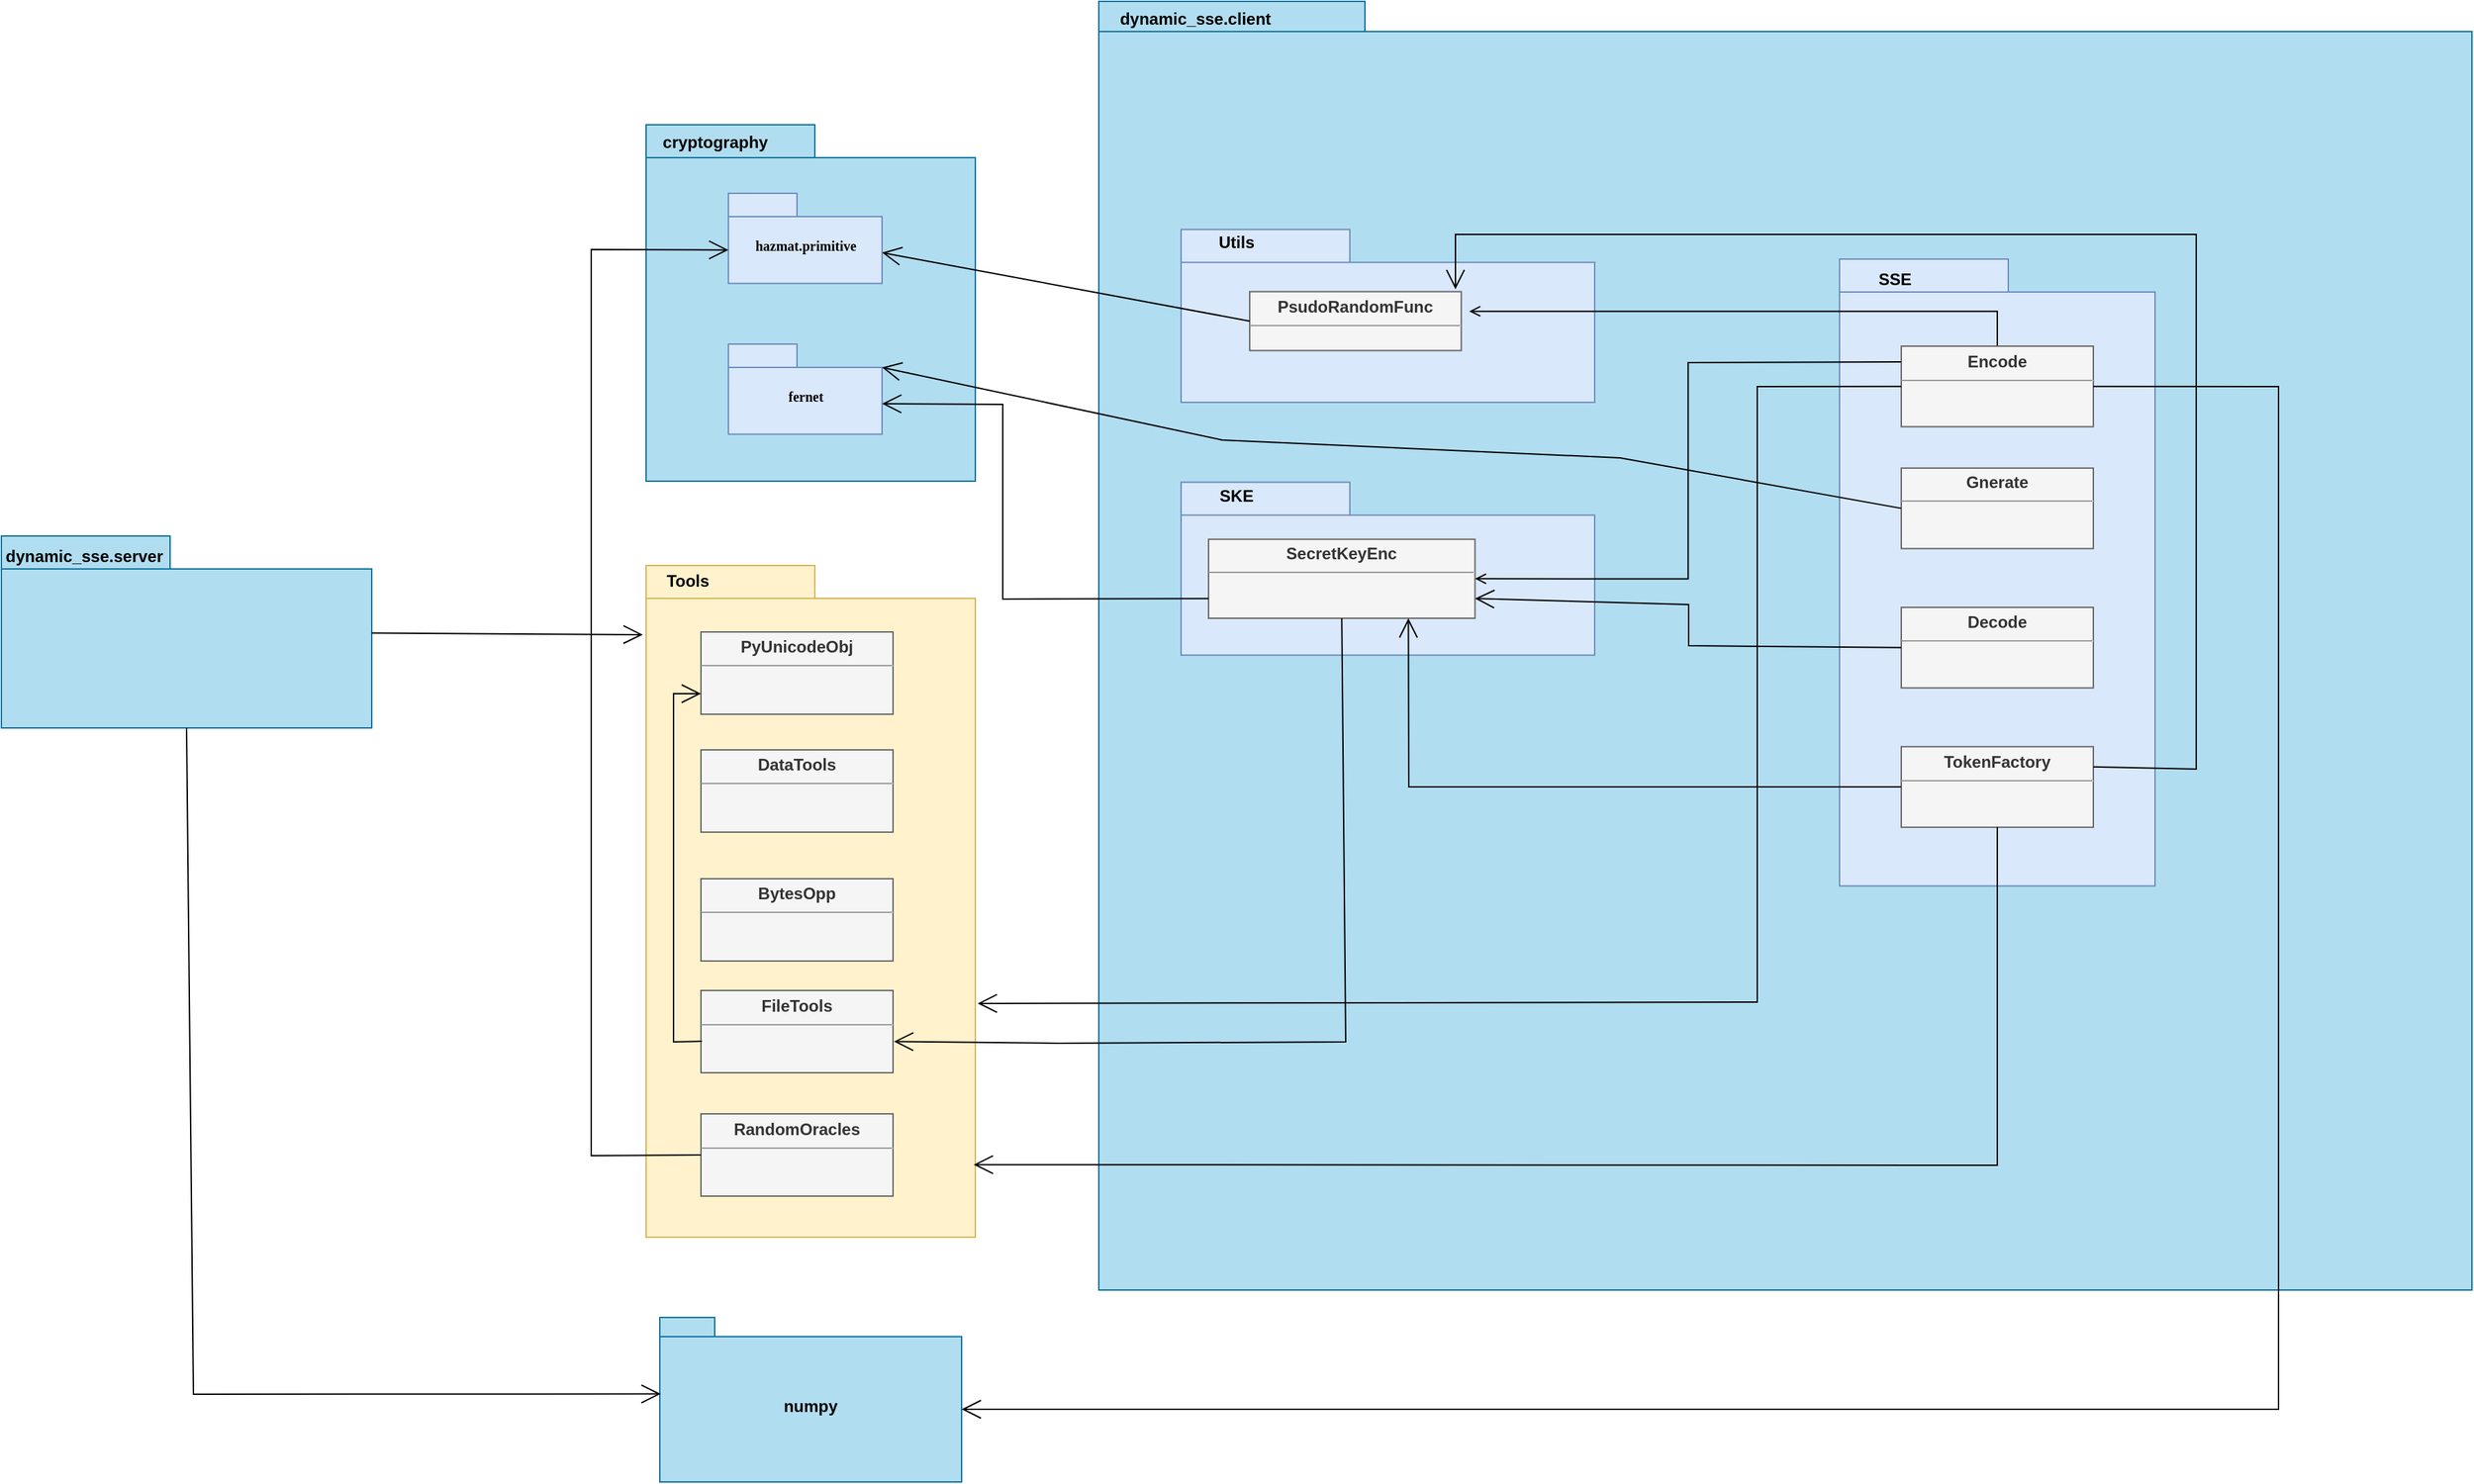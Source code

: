 <mxfile version="21.6.2" type="github" pages="5">
  <diagram name="2" id="b5b7bab2-c9e2-2cf4-8b2a-24fd1a2a6d21">
    <mxGraphModel dx="4021" dy="1144" grid="1" gridSize="10" guides="1" tooltips="1" connect="1" arrows="1" fold="1" page="1" pageScale="1" pageWidth="827" pageHeight="1169" background="none" math="0" shadow="0">
      <root>
        <mxCell id="0" />
        <mxCell id="1" parent="0" />
        <mxCell id="6e0c8c40b5770093-72" value="" style="shape=folder;fontStyle=1;spacingTop=10;tabWidth=194;tabHeight=22;tabPosition=left;html=1;rounded=0;shadow=0;comic=0;labelBackgroundColor=none;strokeWidth=1;fillColor=#b1ddf0;fontFamily=Verdana;fontSize=10;align=center;movable=1;resizable=1;rotatable=1;deletable=1;editable=1;locked=0;connectable=1;strokeColor=#10739e;" parent="1" vertex="1">
          <mxGeometry x="260" y="50" width="1001" height="940" as="geometry" />
        </mxCell>
        <mxCell id="GIC_0MZmBa97ErdlhvPN-3" value="" style="group" parent="1" vertex="1" connectable="0">
          <mxGeometry x="-80" y="140" width="280" height="260" as="geometry" />
        </mxCell>
        <mxCell id="GIC_0MZmBa97ErdlhvPN-4" value="" style="shape=folder;fontStyle=1;spacingTop=10;tabWidth=123;tabHeight=24;tabPosition=left;html=1;rounded=0;shadow=0;comic=0;labelBackgroundColor=none;strokeWidth=1;fontFamily=Verdana;fontSize=10;align=center;fillColor=#b1ddf0;strokeColor=#10739e;" parent="GIC_0MZmBa97ErdlhvPN-3" vertex="1">
          <mxGeometry x="10" width="240" height="260" as="geometry" />
        </mxCell>
        <mxCell id="GIC_0MZmBa97ErdlhvPN-6" value="hazmat.primitive" style="shape=folder;fontStyle=1;spacingTop=10;tabWidth=50;tabHeight=17;tabPosition=left;html=1;rounded=0;shadow=0;comic=0;labelBackgroundColor=none;strokeWidth=1;fontFamily=Verdana;fontSize=10;align=center;fillColor=#dae8fc;strokeColor=#6c8ebf;" parent="GIC_0MZmBa97ErdlhvPN-3" vertex="1">
          <mxGeometry x="70" y="50.0" width="112" height="65.71" as="geometry" />
        </mxCell>
        <mxCell id="GIC_0MZmBa97ErdlhvPN-7" value="fernet" style="shape=folder;fontStyle=1;spacingTop=10;tabWidth=50;tabHeight=17;tabPosition=left;html=1;rounded=0;shadow=0;comic=0;labelBackgroundColor=none;strokeWidth=1;fontFamily=Verdana;fontSize=10;align=center;fillColor=#dae8fc;strokeColor=#6c8ebf;" parent="GIC_0MZmBa97ErdlhvPN-3" vertex="1">
          <mxGeometry x="70" y="160" width="112" height="65.71" as="geometry" />
        </mxCell>
        <mxCell id="GIC_0MZmBa97ErdlhvPN-62" value="cryptography" style="text;align=center;fontStyle=1;verticalAlign=middle;spacingLeft=3;spacingRight=3;strokeColor=none;rotatable=0;points=[[0,0.5],[1,0.5]];portConstraint=eastwest;html=1;" parent="GIC_0MZmBa97ErdlhvPN-3" vertex="1">
          <mxGeometry x="20" width="80" height="26" as="geometry" />
        </mxCell>
        <mxCell id="GIC_0MZmBa97ErdlhvPN-39" value="" style="group" parent="1" vertex="1" connectable="0">
          <mxGeometry x="320" y="215.601" width="301.5" height="126.879" as="geometry" />
        </mxCell>
        <mxCell id="GIC_0MZmBa97ErdlhvPN-54" value="" style="group" parent="GIC_0MZmBa97ErdlhvPN-39" vertex="1" connectable="0">
          <mxGeometry width="301.5" height="126.879" as="geometry" />
        </mxCell>
        <mxCell id="6e0c8c40b5770093-11" value="" style="shape=folder;fontStyle=1;spacingTop=10;tabWidth=123;tabHeight=24;tabPosition=left;html=1;rounded=0;shadow=0;comic=0;labelBackgroundColor=none;strokeWidth=1;fontFamily=Verdana;fontSize=10;align=center;fillColor=#dae8fc;strokeColor=#6c8ebf;movable=1;resizable=1;rotatable=1;deletable=1;editable=1;locked=0;connectable=1;" parent="GIC_0MZmBa97ErdlhvPN-54" vertex="1">
          <mxGeometry y="0.811" width="301.5" height="126.068" as="geometry" />
        </mxCell>
        <mxCell id="GIC_0MZmBa97ErdlhvPN-2" value="&lt;p style=&quot;margin:0px;margin-top:4px;text-align:center;&quot;&gt;&lt;b&gt;PsudoRandomFunc&lt;/b&gt;&lt;/p&gt;&lt;hr size=&quot;1&quot;&gt;&lt;p style=&quot;margin:0px;margin-left:4px;&quot;&gt;&lt;/p&gt;&lt;p style=&quot;margin:0px;margin-left:4px;&quot;&gt;&lt;br&gt;&lt;/p&gt;" style="verticalAlign=top;align=left;overflow=fill;fontSize=12;fontFamily=Helvetica;html=1;whiteSpace=wrap;fillColor=#f5f5f5;fontColor=#333333;strokeColor=#666666;movable=1;resizable=1;rotatable=1;deletable=1;editable=1;locked=0;connectable=1;" parent="GIC_0MZmBa97ErdlhvPN-54" vertex="1">
          <mxGeometry x="50" y="46.143" width="154.25" height="42.968" as="geometry" />
        </mxCell>
        <mxCell id="GIC_0MZmBa97ErdlhvPN-22" value="Utils" style="text;align=center;fontStyle=1;verticalAlign=middle;spacingLeft=3;spacingRight=3;strokeColor=none;rotatable=1;points=[[0,0.5],[1,0.5]];portConstraint=eastwest;html=1;movable=1;resizable=1;deletable=1;editable=1;locked=0;connectable=1;" parent="GIC_0MZmBa97ErdlhvPN-54" vertex="1">
          <mxGeometry width="80" height="21.079" as="geometry" />
        </mxCell>
        <mxCell id="6e0c8c40b5770093-33" value="" style="shape=folder;fontStyle=1;spacingTop=10;tabWidth=123;tabHeight=24;tabPosition=left;html=1;rounded=0;shadow=0;comic=0;labelBackgroundColor=none;strokeColor=#d6b656;strokeWidth=1;fillColor=#fff2cc;fontFamily=Verdana;fontSize=10;align=center;" parent="1" vertex="1">
          <mxGeometry x="-70" y="461.5" width="240" height="490" as="geometry" />
        </mxCell>
        <mxCell id="6e0c8c40b5770093-30" value="" style="group" parent="1" vertex="1" connectable="0">
          <mxGeometry x="800" y="238" width="230" height="470" as="geometry" />
        </mxCell>
        <mxCell id="6e0c8c40b5770093-25" value="" style="shape=folder;fontStyle=1;spacingTop=10;tabWidth=123;tabHeight=24;tabPosition=left;html=1;rounded=0;shadow=0;comic=0;labelBackgroundColor=none;strokeWidth=1;fontFamily=Verdana;fontSize=10;align=center;fillColor=#dae8fc;strokeColor=#6c8ebf;" parent="6e0c8c40b5770093-30" vertex="1">
          <mxGeometry width="230" height="457.297" as="geometry" />
        </mxCell>
        <mxCell id="GIC_0MZmBa97ErdlhvPN-67" value="" style="edgeStyle=orthogonalEdgeStyle;rounded=0;orthogonalLoop=1;jettySize=auto;html=1;endArrow=open;endFill=0;" parent="6e0c8c40b5770093-30" source="GIC_0MZmBa97ErdlhvPN-15" edge="1">
          <mxGeometry relative="1" as="geometry">
            <mxPoint x="-270" y="38.108" as="targetPoint" />
            <Array as="points">
              <mxPoint x="115" y="38.108" />
            </Array>
          </mxGeometry>
        </mxCell>
        <mxCell id="GIC_0MZmBa97ErdlhvPN-15" value="&lt;p style=&quot;margin:0px;margin-top:4px;text-align:center;&quot;&gt;&lt;b&gt;Encode&lt;/b&gt;&lt;/p&gt;&lt;hr size=&quot;1&quot;&gt;&lt;div style=&quot;height:2px;&quot;&gt;&lt;/div&gt;" style="verticalAlign=top;align=left;overflow=fill;fontSize=12;fontFamily=Helvetica;html=1;whiteSpace=wrap;fillColor=#f5f5f5;fontColor=#333333;strokeColor=#666666;" parent="6e0c8c40b5770093-30" vertex="1">
          <mxGeometry x="45" y="63.514" width="140" height="58.75" as="geometry" />
        </mxCell>
        <mxCell id="GIC_0MZmBa97ErdlhvPN-17" value="&lt;p style=&quot;margin:0px;margin-top:4px;text-align:center;&quot;&gt;&lt;b&gt;Gnerate&lt;/b&gt;&lt;/p&gt;&lt;hr size=&quot;1&quot;&gt;&lt;div style=&quot;height:2px;&quot;&gt;&lt;/div&gt;" style="verticalAlign=top;align=left;overflow=fill;fontSize=12;fontFamily=Helvetica;html=1;whiteSpace=wrap;fillColor=#f5f5f5;fontColor=#333333;strokeColor=#666666;" parent="6e0c8c40b5770093-30" vertex="1">
          <mxGeometry x="45" y="152.432" width="140" height="58.75" as="geometry" />
        </mxCell>
        <mxCell id="GIC_0MZmBa97ErdlhvPN-18" value="&lt;p style=&quot;margin:0px;margin-top:4px;text-align:center;&quot;&gt;&lt;b&gt;Decode&lt;/b&gt;&lt;/p&gt;&lt;hr size=&quot;1&quot;&gt;&lt;div style=&quot;height:2px;&quot;&gt;&lt;/div&gt;" style="verticalAlign=top;align=left;overflow=fill;fontSize=12;fontFamily=Helvetica;html=1;whiteSpace=wrap;fillColor=#f5f5f5;fontColor=#333333;strokeColor=#666666;" parent="6e0c8c40b5770093-30" vertex="1">
          <mxGeometry x="45" y="254.05" width="140" height="58.75" as="geometry" />
        </mxCell>
        <mxCell id="GIC_0MZmBa97ErdlhvPN-19" value="&lt;p style=&quot;margin:0px;margin-top:4px;text-align:center;&quot;&gt;&lt;b&gt;TokenFactory&lt;/b&gt;&lt;/p&gt;&lt;hr size=&quot;1&quot;&gt;&lt;div style=&quot;height:2px;&quot;&gt;&lt;/div&gt;" style="verticalAlign=top;align=left;overflow=fill;fontSize=12;fontFamily=Helvetica;html=1;whiteSpace=wrap;fillColor=#f5f5f5;fontColor=#333333;strokeColor=#666666;" parent="6e0c8c40b5770093-30" vertex="1">
          <mxGeometry x="45" y="355.678" width="140" height="58.75" as="geometry" />
        </mxCell>
        <mxCell id="GIC_0MZmBa97ErdlhvPN-21" value="SSE" style="text;align=center;fontStyle=1;verticalAlign=middle;spacingLeft=3;spacingRight=3;strokeColor=none;rotatable=0;points=[[0,0.5],[1,0.5]];portConstraint=eastwest;html=1;" parent="6e0c8c40b5770093-30" vertex="1">
          <mxGeometry y="1.958" width="80" height="25.458" as="geometry" />
        </mxCell>
        <mxCell id="6e0c8c40b5770093-64" style="edgeStyle=elbowEdgeStyle;rounded=0;html=1;entryX=0.559;entryY=0.251;entryPerimeter=0;dashed=1;labelBackgroundColor=none;startFill=0;endArrow=open;endFill=0;endSize=10;fontFamily=Verdana;fontSize=10;" parent="1" edge="1">
          <mxGeometry relative="1" as="geometry">
            <mxPoint x="709.789" y="594.5" as="sourcePoint" />
          </mxGeometry>
        </mxCell>
        <mxCell id="GIC_0MZmBa97ErdlhvPN-38" value="" style="group" parent="1" vertex="1" connectable="0">
          <mxGeometry x="320" y="400.001" width="301.5" height="126.879" as="geometry" />
        </mxCell>
        <mxCell id="GIC_0MZmBa97ErdlhvPN-34" value="" style="shape=folder;fontStyle=1;spacingTop=10;tabWidth=123;tabHeight=24;tabPosition=left;html=1;rounded=0;shadow=0;comic=0;labelBackgroundColor=none;strokeWidth=1;fontFamily=Verdana;fontSize=10;align=center;fillColor=#dae8fc;strokeColor=#6c8ebf;" parent="GIC_0MZmBa97ErdlhvPN-38" vertex="1">
          <mxGeometry y="0.811" width="301.5" height="126.068" as="geometry" />
        </mxCell>
        <mxCell id="GIC_0MZmBa97ErdlhvPN-36" value="&lt;p style=&quot;margin:0px;margin-top:4px;text-align:center;&quot;&gt;&lt;b&gt;SecretKeyEnc&lt;/b&gt;&lt;/p&gt;&lt;hr size=&quot;1&quot;&gt;&lt;p style=&quot;margin:0px;margin-left:4px;&quot;&gt;&lt;/p&gt;&lt;p style=&quot;margin:0px;margin-left:4px;&quot;&gt;&lt;br&gt;&lt;/p&gt;" style="verticalAlign=top;align=left;overflow=fill;fontSize=12;fontFamily=Helvetica;html=1;whiteSpace=wrap;fillColor=#f5f5f5;fontColor=#333333;strokeColor=#666666;" parent="GIC_0MZmBa97ErdlhvPN-38" vertex="1">
          <mxGeometry x="20" y="42.36" width="194.25" height="57.64" as="geometry" />
        </mxCell>
        <mxCell id="GIC_0MZmBa97ErdlhvPN-37" value="SKE" style="text;align=center;fontStyle=1;verticalAlign=middle;spacingLeft=3;spacingRight=3;strokeColor=none;rotatable=0;points=[[0,0.5],[1,0.5]];portConstraint=eastwest;html=1;" parent="GIC_0MZmBa97ErdlhvPN-38" vertex="1">
          <mxGeometry width="80" height="21.079" as="geometry" />
        </mxCell>
        <mxCell id="GIC_0MZmBa97ErdlhvPN-53" value="dynamic_sse.client" style="text;align=center;fontStyle=1;verticalAlign=middle;spacingLeft=3;spacingRight=3;strokeColor=none;rotatable=0;points=[[0,0.5],[1,0.5]];portConstraint=eastwest;html=1;" parent="1" vertex="1">
          <mxGeometry x="290" y="50" width="80" height="26" as="geometry" />
        </mxCell>
        <mxCell id="GIC_0MZmBa97ErdlhvPN-57" value="" style="endArrow=open;endFill=1;endSize=12;html=1;rounded=0;exitX=0;exitY=0.75;exitDx=0;exitDy=0;entryX=0;entryY=0;entryDx=112;entryDy=43.5;entryPerimeter=0;" parent="1" source="GIC_0MZmBa97ErdlhvPN-36" target="GIC_0MZmBa97ErdlhvPN-7" edge="1">
          <mxGeometry width="160" relative="1" as="geometry">
            <mxPoint x="70" y="380" as="sourcePoint" />
            <mxPoint x="200" y="350" as="targetPoint" />
            <Array as="points">
              <mxPoint x="190" y="486" />
              <mxPoint x="190" y="344" />
            </Array>
          </mxGeometry>
        </mxCell>
        <mxCell id="GIC_0MZmBa97ErdlhvPN-58" value="" style="endArrow=open;endFill=1;endSize=12;html=1;rounded=0;exitX=0.5;exitY=1;exitDx=0;exitDy=0;entryX=1.005;entryY=0.62;entryDx=0;entryDy=0;entryPerimeter=0;" parent="1" source="GIC_0MZmBa97ErdlhvPN-36" target="GIC_0MZmBa97ErdlhvPN-48" edge="1">
          <mxGeometry width="160" relative="1" as="geometry">
            <mxPoint x="70" y="620" as="sourcePoint" />
            <mxPoint x="130" y="790" as="targetPoint" />
            <Array as="points">
              <mxPoint x="440" y="809" />
              <mxPoint x="230" y="810" />
            </Array>
          </mxGeometry>
        </mxCell>
        <mxCell id="GIC_0MZmBa97ErdlhvPN-40" value="Tools" style="text;align=center;fontStyle=1;verticalAlign=middle;spacingLeft=3;spacingRight=3;strokeColor=none;rotatable=0;points=[[0,0.5],[1,0.5]];portConstraint=eastwest;html=1;" parent="1" vertex="1">
          <mxGeometry x="-80" y="460" width="80" height="26" as="geometry" />
        </mxCell>
        <mxCell id="GIC_0MZmBa97ErdlhvPN-46" value="&lt;p style=&quot;margin:0px;margin-top:4px;text-align:center;&quot;&gt;&lt;b&gt;BytesOpp&lt;/b&gt;&lt;/p&gt;&lt;hr size=&quot;1&quot;&gt;&lt;div style=&quot;height:2px;&quot;&gt;&lt;/div&gt;" style="verticalAlign=top;align=left;overflow=fill;fontSize=12;fontFamily=Helvetica;html=1;whiteSpace=wrap;fillColor=#f5f5f5;fontColor=#333333;strokeColor=#666666;" parent="1" vertex="1">
          <mxGeometry x="-30" y="690" width="140" height="60" as="geometry" />
        </mxCell>
        <mxCell id="GIC_0MZmBa97ErdlhvPN-47" value="&lt;p style=&quot;margin:0px;margin-top:4px;text-align:center;&quot;&gt;&lt;b&gt;DataTools&lt;/b&gt;&lt;/p&gt;&lt;hr size=&quot;1&quot;&gt;&lt;div style=&quot;height:2px;&quot;&gt;&lt;/div&gt;" style="verticalAlign=top;align=left;overflow=fill;fontSize=12;fontFamily=Helvetica;html=1;whiteSpace=wrap;fillColor=#f5f5f5;fontColor=#333333;strokeColor=#666666;" parent="1" vertex="1">
          <mxGeometry x="-30" y="596" width="140" height="60" as="geometry" />
        </mxCell>
        <mxCell id="GIC_0MZmBa97ErdlhvPN-48" value="&lt;p style=&quot;margin:0px;margin-top:4px;text-align:center;&quot;&gt;&lt;b&gt;FileTools&lt;/b&gt;&lt;/p&gt;&lt;hr size=&quot;1&quot;&gt;&lt;div style=&quot;height:2px;&quot;&gt;&lt;/div&gt;" style="verticalAlign=top;align=left;overflow=fill;fontSize=12;fontFamily=Helvetica;html=1;whiteSpace=wrap;fillColor=#f5f5f5;fontColor=#333333;strokeColor=#666666;" parent="1" vertex="1">
          <mxGeometry x="-30" y="771.5" width="140" height="60" as="geometry" />
        </mxCell>
        <mxCell id="GIC_0MZmBa97ErdlhvPN-49" value="&lt;p style=&quot;margin:0px;margin-top:4px;text-align:center;&quot;&gt;&lt;b&gt;RandomOracles&lt;/b&gt;&lt;/p&gt;&lt;hr size=&quot;1&quot;&gt;&lt;div style=&quot;height:2px;&quot;&gt;&lt;/div&gt;" style="verticalAlign=top;align=left;overflow=fill;fontSize=12;fontFamily=Helvetica;html=1;whiteSpace=wrap;fillColor=#f5f5f5;fontColor=#333333;strokeColor=#666666;" parent="1" vertex="1">
          <mxGeometry x="-30" y="861.5" width="140" height="60" as="geometry" />
        </mxCell>
        <mxCell id="GIC_0MZmBa97ErdlhvPN-50" value="&lt;p style=&quot;margin:0px;margin-top:4px;text-align:center;&quot;&gt;&lt;b&gt;PyUnicodeObj&lt;/b&gt;&lt;/p&gt;&lt;hr size=&quot;1&quot;&gt;&lt;div style=&quot;height:2px;&quot;&gt;&lt;/div&gt;" style="verticalAlign=top;align=left;overflow=fill;fontSize=12;fontFamily=Helvetica;html=1;whiteSpace=wrap;fillColor=#f5f5f5;fontColor=#333333;strokeColor=#666666;" parent="1" vertex="1">
          <mxGeometry x="-30" y="510" width="140" height="60" as="geometry" />
        </mxCell>
        <mxCell id="GIC_0MZmBa97ErdlhvPN-61" value="" style="endArrow=open;endFill=1;endSize=12;html=1;rounded=0;exitX=0;exitY=0.5;exitDx=0;exitDy=0;" parent="1" source="GIC_0MZmBa97ErdlhvPN-2" target="GIC_0MZmBa97ErdlhvPN-6" edge="1">
          <mxGeometry width="160" relative="1" as="geometry">
            <mxPoint x="110" y="520" as="sourcePoint" />
            <mxPoint x="270" y="520" as="targetPoint" />
          </mxGeometry>
        </mxCell>
        <mxCell id="GIC_0MZmBa97ErdlhvPN-63" value="" style="endArrow=open;endFill=1;endSize=12;html=1;rounded=0;exitX=0.005;exitY=0.617;exitDx=0;exitDy=0;exitPerimeter=0;entryX=0;entryY=0.75;entryDx=0;entryDy=0;" parent="1" source="GIC_0MZmBa97ErdlhvPN-48" target="GIC_0MZmBa97ErdlhvPN-50" edge="1">
          <mxGeometry width="160" relative="1" as="geometry">
            <mxPoint x="60" y="640" as="sourcePoint" />
            <mxPoint x="220" y="640" as="targetPoint" />
            <Array as="points">
              <mxPoint x="-50" y="809" />
              <mxPoint x="-50" y="740" />
              <mxPoint x="-50" y="680" />
              <mxPoint x="-50" y="610" />
              <mxPoint x="-50" y="555" />
            </Array>
          </mxGeometry>
        </mxCell>
        <mxCell id="GIC_0MZmBa97ErdlhvPN-66" style="edgeStyle=orthogonalEdgeStyle;rounded=0;orthogonalLoop=1;jettySize=auto;html=1;entryX=1;entryY=0.5;entryDx=0;entryDy=0;endArrow=open;endFill=0;" parent="1" target="GIC_0MZmBa97ErdlhvPN-36" edge="1">
          <mxGeometry relative="1" as="geometry">
            <mxPoint x="660" y="480" as="targetPoint" />
            <mxPoint x="845" y="313" as="sourcePoint" />
          </mxGeometry>
        </mxCell>
        <mxCell id="GIC_0MZmBa97ErdlhvPN-68" value="" style="endArrow=open;endFill=1;endSize=12;html=1;rounded=0;exitX=0;exitY=0.5;exitDx=0;exitDy=0;entryX=1.007;entryY=0.652;entryDx=0;entryDy=0;entryPerimeter=0;" parent="1" source="GIC_0MZmBa97ErdlhvPN-15" target="6e0c8c40b5770093-33" edge="1">
          <mxGeometry width="160" relative="1" as="geometry">
            <mxPoint x="740" y="380" as="sourcePoint" />
            <mxPoint x="610" y="650" as="targetPoint" />
            <Array as="points">
              <mxPoint x="740" y="331" />
              <mxPoint x="740" y="780" />
            </Array>
          </mxGeometry>
        </mxCell>
        <mxCell id="GIC_0MZmBa97ErdlhvPN-70" value="" style="endArrow=open;endFill=1;endSize=12;html=1;rounded=0;exitX=0;exitY=0.5;exitDx=0;exitDy=0;entryX=0;entryY=0;entryDx=112.0;entryDy=17;entryPerimeter=0;" parent="1" source="GIC_0MZmBa97ErdlhvPN-17" target="GIC_0MZmBa97ErdlhvPN-7" edge="1">
          <mxGeometry width="160" relative="1" as="geometry">
            <mxPoint x="610" y="270" as="sourcePoint" />
            <mxPoint x="770" y="270" as="targetPoint" />
            <Array as="points">
              <mxPoint x="640" y="383" />
              <mxPoint x="350" y="370" />
            </Array>
          </mxGeometry>
        </mxCell>
        <mxCell id="GIC_0MZmBa97ErdlhvPN-71" value="" style="endArrow=open;endFill=1;endSize=12;html=1;rounded=0;exitX=0;exitY=0.5;exitDx=0;exitDy=0;entryX=1;entryY=0.75;entryDx=0;entryDy=0;" parent="1" source="GIC_0MZmBa97ErdlhvPN-18" target="GIC_0MZmBa97ErdlhvPN-36" edge="1">
          <mxGeometry width="160" relative="1" as="geometry">
            <mxPoint x="620" y="610" as="sourcePoint" />
            <mxPoint x="770" y="620" as="targetPoint" />
            <Array as="points">
              <mxPoint x="690" y="520" />
              <mxPoint x="690" y="490" />
            </Array>
          </mxGeometry>
        </mxCell>
        <mxCell id="GIC_0MZmBa97ErdlhvPN-73" value="" style="endArrow=open;endFill=1;endSize=12;html=1;rounded=0;exitX=1;exitY=0.25;exitDx=0;exitDy=0;" parent="1" source="GIC_0MZmBa97ErdlhvPN-19" edge="1">
          <mxGeometry width="160" relative="1" as="geometry">
            <mxPoint x="610" y="500" as="sourcePoint" />
            <mxPoint x="520" y="260" as="targetPoint" />
            <Array as="points">
              <mxPoint x="1060" y="610" />
              <mxPoint x="1060" y="220" />
              <mxPoint x="520" y="220" />
            </Array>
          </mxGeometry>
        </mxCell>
        <mxCell id="GIC_0MZmBa97ErdlhvPN-74" value="" style="endArrow=open;endFill=1;endSize=12;html=1;rounded=0;exitX=0;exitY=0.5;exitDx=0;exitDy=0;entryX=0.75;entryY=1;entryDx=0;entryDy=0;" parent="1" source="GIC_0MZmBa97ErdlhvPN-19" target="GIC_0MZmBa97ErdlhvPN-36" edge="1">
          <mxGeometry width="160" relative="1" as="geometry">
            <mxPoint x="780" y="630" as="sourcePoint" />
            <mxPoint x="670" y="540" as="targetPoint" />
            <Array as="points">
              <mxPoint x="486" y="623" />
            </Array>
          </mxGeometry>
        </mxCell>
        <mxCell id="GIC_0MZmBa97ErdlhvPN-75" value="" style="endArrow=open;endFill=1;endSize=12;html=1;rounded=0;exitX=0.5;exitY=1;exitDx=0;exitDy=0;entryX=0.995;entryY=0.892;entryDx=0;entryDy=0;entryPerimeter=0;" parent="1" source="GIC_0MZmBa97ErdlhvPN-19" target="6e0c8c40b5770093-33" edge="1">
          <mxGeometry width="160" relative="1" as="geometry">
            <mxPoint x="610" y="740" as="sourcePoint" />
            <mxPoint x="770" y="740" as="targetPoint" />
            <Array as="points">
              <mxPoint x="915" y="899" />
            </Array>
          </mxGeometry>
        </mxCell>
        <mxCell id="GIC_0MZmBa97ErdlhvPN-76" value="" style="endArrow=open;endFill=1;endSize=12;html=1;rounded=0;exitX=0;exitY=0.5;exitDx=0;exitDy=0;entryX=0;entryY=0;entryDx=0;entryDy=41.355;entryPerimeter=0;" parent="1" source="GIC_0MZmBa97ErdlhvPN-49" target="GIC_0MZmBa97ErdlhvPN-6" edge="1">
          <mxGeometry width="160" relative="1" as="geometry">
            <mxPoint x="570" y="530" as="sourcePoint" />
            <mxPoint x="-110" y="220" as="targetPoint" />
            <Array as="points">
              <mxPoint x="-110" y="892" />
              <mxPoint x="-110" y="231" />
            </Array>
          </mxGeometry>
        </mxCell>
        <mxCell id="GIC_0MZmBa97ErdlhvPN-77" value="" style="group" parent="1" vertex="1" connectable="0">
          <mxGeometry x="-540" y="440" width="270" height="140" as="geometry" />
        </mxCell>
        <mxCell id="GIC_0MZmBa97ErdlhvPN-85" value="" style="group" parent="GIC_0MZmBa97ErdlhvPN-77" vertex="1" connectable="0">
          <mxGeometry width="270" height="140" as="geometry" />
        </mxCell>
        <mxCell id="GIC_0MZmBa97ErdlhvPN-78" value="" style="shape=folder;fontStyle=1;spacingTop=10;tabWidth=123;tabHeight=24;tabPosition=left;html=1;rounded=0;shadow=0;comic=0;labelBackgroundColor=none;strokeWidth=1;fontFamily=Verdana;fontSize=10;align=center;fillColor=#b1ddf0;strokeColor=#10739e;" parent="GIC_0MZmBa97ErdlhvPN-85" vertex="1">
          <mxGeometry width="270" height="140" as="geometry" />
        </mxCell>
        <mxCell id="GIC_0MZmBa97ErdlhvPN-84" value="dynamic_sse.server" style="text;align=center;fontStyle=1;verticalAlign=middle;spacingLeft=3;spacingRight=3;strokeColor=none;rotatable=0;points=[[0,0.5],[1,0.5]];portConstraint=eastwest;html=1;" parent="GIC_0MZmBa97ErdlhvPN-85" vertex="1">
          <mxGeometry x="10" y="2.36" width="100" height="26" as="geometry" />
        </mxCell>
        <mxCell id="GIC_0MZmBa97ErdlhvPN-86" value="" style="endArrow=open;endFill=1;endSize=12;html=1;rounded=0;entryX=-0.01;entryY=0.103;entryDx=0;entryDy=0;entryPerimeter=0;" parent="1" source="GIC_0MZmBa97ErdlhvPN-78" target="6e0c8c40b5770093-33" edge="1">
          <mxGeometry width="160" relative="1" as="geometry">
            <mxPoint x="-160" y="570" as="sourcePoint" />
            <mxPoint y="570" as="targetPoint" />
          </mxGeometry>
        </mxCell>
        <mxCell id="GIC_0MZmBa97ErdlhvPN-95" value="numpy" style="shape=folder;fontStyle=1;spacingTop=10;tabWidth=40;tabHeight=14;tabPosition=left;html=1;whiteSpace=wrap;fillColor=#b1ddf0;strokeColor=#10739e;" parent="1" vertex="1">
          <mxGeometry x="-60" y="1010" width="220" height="120" as="geometry" />
        </mxCell>
        <mxCell id="GIC_0MZmBa97ErdlhvPN-96" value="" style="endArrow=open;endFill=1;endSize=12;html=1;rounded=0;exitX=0.5;exitY=1;exitDx=0;exitDy=0;exitPerimeter=0;entryX=0.003;entryY=0.465;entryDx=0;entryDy=0;entryPerimeter=0;" parent="1" source="GIC_0MZmBa97ErdlhvPN-78" target="GIC_0MZmBa97ErdlhvPN-95" edge="1">
          <mxGeometry width="160" relative="1" as="geometry">
            <mxPoint x="-460" y="850" as="sourcePoint" />
            <mxPoint x="-300" y="850" as="targetPoint" />
            <Array as="points">
              <mxPoint x="-400" y="1066" />
            </Array>
          </mxGeometry>
        </mxCell>
        <mxCell id="GIC_0MZmBa97ErdlhvPN-97" value="" style="endArrow=open;endFill=1;endSize=12;html=1;rounded=0;exitX=1;exitY=0.5;exitDx=0;exitDy=0;entryX=0;entryY=0;entryDx=220;entryDy=67;entryPerimeter=0;" parent="1" source="GIC_0MZmBa97ErdlhvPN-15" target="GIC_0MZmBa97ErdlhvPN-95" edge="1">
          <mxGeometry width="160" relative="1" as="geometry">
            <mxPoint x="720" y="760" as="sourcePoint" />
            <mxPoint x="490" y="1080" as="targetPoint" />
            <Array as="points">
              <mxPoint x="1120" y="331" />
              <mxPoint x="1120" y="1077" />
            </Array>
          </mxGeometry>
        </mxCell>
      </root>
    </mxGraphModel>
  </diagram>
  <diagram name="client" id="Yni8AIAz3Qhkz2h-ye76">
    <mxGraphModel dx="2771" dy="697" grid="1" gridSize="10" guides="1" tooltips="1" connect="1" arrows="1" fold="1" page="1" pageScale="1" pageWidth="827" pageHeight="1169" background="none" math="0" shadow="0">
      <root>
        <mxCell id="nh4yeBKCgro24qaiD6cl-0" />
        <mxCell id="nh4yeBKCgro24qaiD6cl-1" parent="nh4yeBKCgro24qaiD6cl-0" />
        <mxCell id="nh4yeBKCgro24qaiD6cl-2" value="" style="shape=folder;fontStyle=1;spacingTop=10;tabWidth=194;tabHeight=22;tabPosition=left;html=1;rounded=0;shadow=0;comic=0;labelBackgroundColor=none;strokeWidth=1;fillColor=#b1ddf0;fontFamily=Verdana;fontSize=10;align=center;movable=1;resizable=1;rotatable=1;deletable=1;editable=1;locked=0;connectable=1;strokeColor=#3333FF;" parent="nh4yeBKCgro24qaiD6cl-1" vertex="1">
          <mxGeometry x="270" y="140" width="1010" height="740" as="geometry" />
        </mxCell>
        <mxCell id="nh4yeBKCgro24qaiD6cl-3" value="" style="group" parent="nh4yeBKCgro24qaiD6cl-1" vertex="1" connectable="0">
          <mxGeometry x="-80" y="170" width="250" height="260" as="geometry" />
        </mxCell>
        <mxCell id="nh4yeBKCgro24qaiD6cl-4" value="" style="shape=folder;fontStyle=1;spacingTop=10;tabWidth=123;tabHeight=24;tabPosition=left;html=1;rounded=0;shadow=0;comic=0;labelBackgroundColor=none;strokeWidth=1;fontFamily=Verdana;fontSize=10;align=center;fillColor=#b1ddf0;strokeColor=#10739e;" parent="nh4yeBKCgro24qaiD6cl-3" vertex="1">
          <mxGeometry x="8.929" width="214.286" height="260" as="geometry" />
        </mxCell>
        <mxCell id="nh4yeBKCgro24qaiD6cl-5" value="hazmat.primitive" style="shape=folder;fontStyle=1;spacingTop=10;tabWidth=50;tabHeight=17;tabPosition=left;html=1;rounded=0;shadow=0;comic=0;labelBackgroundColor=none;strokeWidth=1;fontFamily=Verdana;fontSize=10;align=center;fillColor=#dae8fc;strokeColor=#6c8ebf;" parent="nh4yeBKCgro24qaiD6cl-3" vertex="1">
          <mxGeometry x="62.5" y="60.0" width="100" height="65.71" as="geometry" />
        </mxCell>
        <mxCell id="nh4yeBKCgro24qaiD6cl-6" value="fernet" style="shape=folder;fontStyle=1;spacingTop=10;tabWidth=50;tabHeight=17;tabPosition=left;html=1;rounded=0;shadow=0;comic=0;labelBackgroundColor=none;strokeWidth=1;fontFamily=Verdana;fontSize=10;align=center;fillColor=#dae8fc;strokeColor=#6c8ebf;" parent="nh4yeBKCgro24qaiD6cl-3" vertex="1">
          <mxGeometry x="62.5" y="160" width="100" height="90" as="geometry" />
        </mxCell>
        <mxCell id="nh4yeBKCgro24qaiD6cl-7" value="cryptography" style="text;align=center;fontStyle=1;verticalAlign=middle;spacingLeft=3;spacingRight=3;strokeColor=none;rotatable=0;points=[[0,0.5],[1,0.5]];portConstraint=eastwest;html=1;" parent="nh4yeBKCgro24qaiD6cl-3" vertex="1">
          <mxGeometry x="17.857" width="71.429" height="26" as="geometry" />
        </mxCell>
        <mxCell id="nh4yeBKCgro24qaiD6cl-13" value="" style="shape=folder;fontStyle=1;spacingTop=10;tabWidth=123;tabHeight=24;tabPosition=left;html=1;rounded=0;shadow=0;comic=0;labelBackgroundColor=none;strokeColor=#d6b656;strokeWidth=1;fillColor=#fff2cc;fontFamily=Verdana;fontSize=10;align=center;" parent="nh4yeBKCgro24qaiD6cl-1" vertex="1">
          <mxGeometry x="-70" y="461.5" width="240" height="490" as="geometry" />
        </mxCell>
        <mxCell id="nh4yeBKCgro24qaiD6cl-14" value="" style="group" parent="nh4yeBKCgro24qaiD6cl-1" vertex="1" connectable="0">
          <mxGeometry x="900" y="300" width="230" height="450" as="geometry" />
        </mxCell>
        <mxCell id="nh4yeBKCgro24qaiD6cl-15" value="" style="shape=folder;fontStyle=1;spacingTop=10;tabWidth=123;tabHeight=24;tabPosition=left;html=1;rounded=0;shadow=0;comic=0;labelBackgroundColor=none;strokeWidth=1;fontFamily=Verdana;fontSize=10;align=center;fillColor=#dae8fc;strokeColor=#6c8ebf;" parent="nh4yeBKCgro24qaiD6cl-14" vertex="1">
          <mxGeometry width="230" height="390" as="geometry" />
        </mxCell>
        <mxCell id="nh4yeBKCgro24qaiD6cl-17" value="&lt;p style=&quot;margin:0px;margin-top:4px;text-align:center;&quot;&gt;&lt;b&gt;Encode&lt;/b&gt;&lt;/p&gt;&lt;hr size=&quot;1&quot;&gt;&lt;div style=&quot;height:2px;&quot;&gt;&lt;/div&gt;" style="verticalAlign=top;align=left;overflow=fill;fontSize=12;fontFamily=Helvetica;html=1;whiteSpace=wrap;fillColor=#f5f5f5;fontColor=#333333;strokeColor=#666666;" parent="nh4yeBKCgro24qaiD6cl-14" vertex="1">
          <mxGeometry x="45" y="60.81" width="145" height="56.25" as="geometry" />
        </mxCell>
        <mxCell id="nh4yeBKCgro24qaiD6cl-18" value="&lt;p style=&quot;margin:0px;margin-top:4px;text-align:center;&quot;&gt;&lt;b&gt;Gnerate&lt;/b&gt;&lt;/p&gt;&lt;hr size=&quot;1&quot;&gt;&lt;div style=&quot;height:2px;&quot;&gt;&lt;/div&gt;" style="verticalAlign=top;align=left;overflow=fill;fontSize=12;fontFamily=Helvetica;html=1;whiteSpace=wrap;fillColor=#f5f5f5;fontColor=#333333;strokeColor=#666666;" parent="nh4yeBKCgro24qaiD6cl-14" vertex="1">
          <mxGeometry x="45" y="169.996" width="140" height="56.25" as="geometry" />
        </mxCell>
        <mxCell id="nh4yeBKCgro24qaiD6cl-20" value="&lt;p style=&quot;margin:0px;margin-top:4px;text-align:center;&quot;&gt;&lt;b&gt;TokenFactory&lt;/b&gt;&lt;/p&gt;&lt;hr size=&quot;1&quot;&gt;&lt;div style=&quot;height:2px;&quot;&gt;&lt;/div&gt;" style="verticalAlign=top;align=left;overflow=fill;fontSize=12;fontFamily=Helvetica;html=1;whiteSpace=wrap;fillColor=#f5f5f5;fontColor=#333333;strokeColor=#666666;" parent="nh4yeBKCgro24qaiD6cl-14" vertex="1">
          <mxGeometry x="47.5" y="285.003" width="140" height="56.25" as="geometry" />
        </mxCell>
        <mxCell id="nh4yeBKCgro24qaiD6cl-21" value="SSE" style="text;align=center;fontStyle=1;verticalAlign=middle;spacingLeft=3;spacingRight=3;strokeColor=none;rotatable=0;points=[[0,0.5],[1,0.5]];portConstraint=eastwest;html=1;" parent="nh4yeBKCgro24qaiD6cl-14" vertex="1">
          <mxGeometry y="1.875" width="80" height="24.375" as="geometry" />
        </mxCell>
        <mxCell id="nh4yeBKCgro24qaiD6cl-22" style="edgeStyle=elbowEdgeStyle;rounded=0;html=1;entryX=0.559;entryY=0.251;entryPerimeter=0;dashed=1;labelBackgroundColor=none;startFill=0;endArrow=open;endFill=0;endSize=10;fontFamily=Verdana;fontSize=10;" parent="nh4yeBKCgro24qaiD6cl-1" edge="1">
          <mxGeometry relative="1" as="geometry">
            <mxPoint x="709.789" y="594.5" as="sourcePoint" />
          </mxGeometry>
        </mxCell>
        <mxCell id="nh4yeBKCgro24qaiD6cl-23" value="" style="group;movable=0;resizable=0;rotatable=0;deletable=0;editable=0;connectable=0;" parent="nh4yeBKCgro24qaiD6cl-1" vertex="1" connectable="0">
          <mxGeometry x="330" y="220" width="280" height="540" as="geometry" />
        </mxCell>
        <mxCell id="nh4yeBKCgro24qaiD6cl-24" value="" style="shape=folder;fontStyle=1;spacingTop=10;tabWidth=123;tabHeight=24;tabPosition=left;html=1;rounded=0;shadow=0;comic=0;labelBackgroundColor=none;strokeWidth=1;fontFamily=Verdana;fontSize=10;align=center;fillColor=#dae8fc;strokeColor=#6c8ebf;" parent="nh4yeBKCgro24qaiD6cl-23" vertex="1">
          <mxGeometry x="-1.01" y="0.001" width="271.011" height="126.068" as="geometry" />
        </mxCell>
        <mxCell id="nh4yeBKCgro24qaiD6cl-25" value="&lt;p style=&quot;margin:0px;margin-top:4px;text-align:center;&quot;&gt;&lt;b&gt;SecretKeyEnc&lt;/b&gt;&lt;/p&gt;&lt;hr size=&quot;1&quot;&gt;&lt;p style=&quot;margin:0px;margin-left:4px;&quot;&gt;&lt;/p&gt;&lt;p style=&quot;margin:0px;margin-left:4px;&quot;&gt;&lt;br&gt;&lt;/p&gt;" style="verticalAlign=top;align=left;overflow=fill;fontSize=12;fontFamily=Helvetica;html=1;whiteSpace=wrap;fillColor=#f5f5f5;fontColor=#333333;strokeColor=#666666;" parent="nh4yeBKCgro24qaiD6cl-23" vertex="1">
          <mxGeometry x="49.938" y="50" width="174.607" height="57.64" as="geometry" />
        </mxCell>
        <mxCell id="nh4yeBKCgro24qaiD6cl-26" value="SKE" style="text;align=center;fontStyle=1;verticalAlign=middle;spacingLeft=3;spacingRight=3;strokeColor=none;rotatable=0;points=[[0,0.5],[1,0.5]];portConstraint=eastwest;html=1;" parent="nh4yeBKCgro24qaiD6cl-23" vertex="1">
          <mxGeometry width="71.91" height="21.079" as="geometry" />
        </mxCell>
        <mxCell id="nh4yeBKCgro24qaiD6cl-8" value="" style="group" parent="nh4yeBKCgro24qaiD6cl-23" vertex="1" connectable="0">
          <mxGeometry x="4.49" y="240" width="265.511" height="300" as="geometry" />
        </mxCell>
        <mxCell id="nh4yeBKCgro24qaiD6cl-9" value="" style="group;movable=0;resizable=0;rotatable=0;deletable=0;editable=0;connectable=0;" parent="nh4yeBKCgro24qaiD6cl-8" vertex="1" connectable="0">
          <mxGeometry x="4.331" y="10" width="261.18" height="290" as="geometry" />
        </mxCell>
        <mxCell id="nh4yeBKCgro24qaiD6cl-10" value="" style="shape=folder;fontStyle=1;spacingTop=10;tabWidth=123;tabHeight=24;tabPosition=left;html=1;rounded=0;shadow=0;comic=0;labelBackgroundColor=none;strokeWidth=1;fontFamily=Verdana;fontSize=10;align=center;fillColor=#dae8fc;strokeColor=#6c8ebf;movable=1;resizable=1;rotatable=1;deletable=1;editable=1;locked=0;connectable=1;" parent="nh4yeBKCgro24qaiD6cl-9" vertex="1">
          <mxGeometry y="0.55" width="261.18" height="279.45" as="geometry" />
        </mxCell>
        <mxCell id="nh4yeBKCgro24qaiD6cl-11" value="&lt;p style=&quot;margin:0px;margin-top:4px;text-align:center;&quot;&gt;&lt;b&gt;PsudoRandomFunc&lt;/b&gt;&lt;/p&gt;&lt;hr size=&quot;1&quot;&gt;&lt;p style=&quot;margin:0px;margin-left:4px;&quot;&gt;&lt;/p&gt;&lt;p style=&quot;margin:0px;margin-left:4px;&quot;&gt;&lt;br&gt;&lt;/p&gt;" style="verticalAlign=top;align=left;overflow=fill;fontSize=12;fontFamily=Helvetica;html=1;whiteSpace=wrap;fillColor=#f5f5f5;fontColor=#333333;strokeColor=#666666;movable=1;resizable=1;rotatable=1;deletable=1;editable=1;locked=0;connectable=1;" parent="nh4yeBKCgro24qaiD6cl-9" vertex="1">
          <mxGeometry x="52.24" y="61.82" width="156.69" height="57.57" as="geometry" />
        </mxCell>
        <mxCell id="nh4yeBKCgro24qaiD6cl-12" value="Utils" style="text;align=center;fontStyle=1;verticalAlign=middle;spacingLeft=3;spacingRight=3;strokeColor=none;rotatable=1;points=[[0,0.5],[1,0.5]];portConstraint=eastwest;html=1;movable=1;resizable=1;deletable=1;editable=1;locked=0;connectable=1;" parent="nh4yeBKCgro24qaiD6cl-9" vertex="1">
          <mxGeometry width="69.301" height="28.243" as="geometry" />
        </mxCell>
        <mxCell id="7TX8Y8g8mDp1BOvkAiiT-1" value="&lt;p style=&quot;margin:0px;margin-top:4px;text-align:center;&quot;&gt;&lt;b&gt;KeyManager&lt;/b&gt;&lt;/p&gt;&lt;hr size=&quot;1&quot;&gt;&lt;p style=&quot;margin:0px;margin-left:4px;&quot;&gt;&lt;/p&gt;&lt;p style=&quot;margin:0px;margin-left:4px;&quot;&gt;&lt;br&gt;&lt;/p&gt;" style="verticalAlign=top;align=left;overflow=fill;fontSize=12;fontFamily=Helvetica;html=1;whiteSpace=wrap;fillColor=#f5f5f5;fontColor=#333333;strokeColor=#666666;movable=1;resizable=1;rotatable=1;deletable=1;editable=1;locked=0;connectable=1;" parent="nh4yeBKCgro24qaiD6cl-9" vertex="1">
          <mxGeometry x="46.71" y="190" width="167.76" height="57.56" as="geometry" />
        </mxCell>
        <mxCell id="nh4yeBKCgro24qaiD6cl-27" value="dynamic_sse.client" style="text;align=center;fontStyle=1;verticalAlign=middle;spacingLeft=3;spacingRight=3;strokeColor=none;rotatable=0;points=[[0,0.5],[1,0.5]];portConstraint=eastwest;html=1;" parent="nh4yeBKCgro24qaiD6cl-1" vertex="1">
          <mxGeometry x="320" y="130" width="80" height="40" as="geometry" />
        </mxCell>
        <mxCell id="nh4yeBKCgro24qaiD6cl-30" value="Tools" style="text;align=center;fontStyle=1;verticalAlign=middle;spacingLeft=3;spacingRight=3;strokeColor=none;rotatable=0;points=[[0,0.5],[1,0.5]];portConstraint=eastwest;html=1;" parent="nh4yeBKCgro24qaiD6cl-1" vertex="1">
          <mxGeometry x="-80" y="460" width="80" height="26" as="geometry" />
        </mxCell>
        <mxCell id="nh4yeBKCgro24qaiD6cl-31" value="&lt;p style=&quot;margin:0px;margin-top:4px;text-align:center;&quot;&gt;&lt;b&gt;BytesOpp&lt;/b&gt;&lt;/p&gt;&lt;hr size=&quot;1&quot;&gt;&lt;div style=&quot;height:2px;&quot;&gt;&lt;/div&gt;" style="verticalAlign=top;align=left;overflow=fill;fontSize=12;fontFamily=Helvetica;html=1;whiteSpace=wrap;fillColor=#f5f5f5;fontColor=#333333;strokeColor=#666666;" parent="nh4yeBKCgro24qaiD6cl-1" vertex="1">
          <mxGeometry x="-30" y="690" width="140" height="60" as="geometry" />
        </mxCell>
        <mxCell id="nh4yeBKCgro24qaiD6cl-32" value="&lt;p style=&quot;margin:0px;margin-top:4px;text-align:center;&quot;&gt;&lt;b&gt;DataTools&lt;/b&gt;&lt;/p&gt;&lt;hr size=&quot;1&quot;&gt;&lt;div style=&quot;height:2px;&quot;&gt;&lt;/div&gt;" style="verticalAlign=top;align=left;overflow=fill;fontSize=12;fontFamily=Helvetica;html=1;whiteSpace=wrap;fillColor=#f5f5f5;fontColor=#333333;strokeColor=#666666;" parent="nh4yeBKCgro24qaiD6cl-1" vertex="1">
          <mxGeometry x="-30" y="596" width="140" height="60" as="geometry" />
        </mxCell>
        <mxCell id="nh4yeBKCgro24qaiD6cl-33" value="&lt;p style=&quot;margin:0px;margin-top:4px;text-align:center;&quot;&gt;&lt;b&gt;FileTools&lt;/b&gt;&lt;/p&gt;&lt;hr size=&quot;1&quot;&gt;&lt;div style=&quot;height:2px;&quot;&gt;&lt;/div&gt;" style="verticalAlign=top;align=left;overflow=fill;fontSize=12;fontFamily=Helvetica;html=1;whiteSpace=wrap;fillColor=#f5f5f5;fontColor=#333333;strokeColor=#666666;" parent="nh4yeBKCgro24qaiD6cl-1" vertex="1">
          <mxGeometry x="-30" y="771.5" width="140" height="60" as="geometry" />
        </mxCell>
        <mxCell id="nh4yeBKCgro24qaiD6cl-34" value="&lt;p style=&quot;margin:0px;margin-top:4px;text-align:center;&quot;&gt;&lt;b&gt;RandomOracles&lt;/b&gt;&lt;/p&gt;&lt;hr size=&quot;1&quot;&gt;&lt;div style=&quot;height:2px;&quot;&gt;&lt;/div&gt;" style="verticalAlign=top;align=left;overflow=fill;fontSize=12;fontFamily=Helvetica;html=1;whiteSpace=wrap;fillColor=#f5f5f5;fontColor=#333333;strokeColor=#666666;" parent="nh4yeBKCgro24qaiD6cl-1" vertex="1">
          <mxGeometry x="-30" y="861.5" width="140" height="60" as="geometry" />
        </mxCell>
        <mxCell id="nh4yeBKCgro24qaiD6cl-35" value="&lt;p style=&quot;margin:0px;margin-top:4px;text-align:center;&quot;&gt;&lt;b&gt;PyUnicodeObj&lt;/b&gt;&lt;/p&gt;&lt;hr size=&quot;1&quot;&gt;&lt;div style=&quot;height:2px;&quot;&gt;&lt;/div&gt;" style="verticalAlign=top;align=left;overflow=fill;fontSize=12;fontFamily=Helvetica;html=1;whiteSpace=wrap;fillColor=#f5f5f5;fontColor=#333333;strokeColor=#666666;" parent="nh4yeBKCgro24qaiD6cl-1" vertex="1">
          <mxGeometry x="-30" y="510" width="140" height="60" as="geometry" />
        </mxCell>
        <mxCell id="nh4yeBKCgro24qaiD6cl-37" value="" style="endArrow=open;endFill=1;endSize=6;html=1;rounded=1;exitX=0.005;exitY=0.617;exitDx=0;exitDy=0;exitPerimeter=0;entryX=0;entryY=0.75;entryDx=0;entryDy=0;strokeColor=#3333FF;" parent="nh4yeBKCgro24qaiD6cl-1" source="nh4yeBKCgro24qaiD6cl-33" target="nh4yeBKCgro24qaiD6cl-35" edge="1">
          <mxGeometry width="160" relative="1" as="geometry">
            <mxPoint x="60" y="640" as="sourcePoint" />
            <mxPoint x="220" y="640" as="targetPoint" />
            <Array as="points">
              <mxPoint x="-50" y="809" />
              <mxPoint x="-50" y="740" />
              <mxPoint x="-50" y="680" />
              <mxPoint x="-50" y="610" />
              <mxPoint x="-50" y="555" />
            </Array>
          </mxGeometry>
        </mxCell>
        <mxCell id="nh4yeBKCgro24qaiD6cl-45" value="" style="endArrow=open;endFill=1;endSize=6;html=1;rounded=1;exitX=0;exitY=0.5;exitDx=0;exitDy=0;entryX=0;entryY=0;entryDx=0;entryDy=41.355;entryPerimeter=0;strokeColor=#3333FF;" parent="nh4yeBKCgro24qaiD6cl-1" source="nh4yeBKCgro24qaiD6cl-34" target="nh4yeBKCgro24qaiD6cl-5" edge="1">
          <mxGeometry width="160" relative="1" as="geometry">
            <mxPoint x="570" y="530" as="sourcePoint" />
            <mxPoint x="-110" y="220" as="targetPoint" />
            <Array as="points">
              <mxPoint x="-110" y="892" />
              <mxPoint x="-110" y="271" />
            </Array>
          </mxGeometry>
        </mxCell>
        <mxCell id="nh4yeBKCgro24qaiD6cl-51" value="numpy" style="shape=folder;fontStyle=1;spacingTop=10;tabWidth=40;tabHeight=14;tabPosition=left;html=1;whiteSpace=wrap;fillColor=#b1ddf0;strokeColor=#10739e;" parent="nh4yeBKCgro24qaiD6cl-1" vertex="1">
          <mxGeometry x="-70" y="1000" width="220" height="80" as="geometry" />
        </mxCell>
        <mxCell id="IGVck13rngl5Ph2AADN8-37" style="edgeStyle=none;html=1;exitX=0.011;exitY=0.648;exitDx=0;exitDy=0;endArrow=open;endFill=0;exitPerimeter=0;endSize=6;strokeColor=#3333FF;" parent="nh4yeBKCgro24qaiD6cl-1" source="MMNK_6jBOwLM0GKb-hfY-0" target="nh4yeBKCgro24qaiD6cl-25" edge="1">
          <mxGeometry relative="1" as="geometry">
            <Array as="points" />
          </mxGeometry>
        </mxCell>
        <mxCell id="IGVck13rngl5Ph2AADN8-40" style="edgeStyle=none;html=1;entryX=0;entryY=0.25;entryDx=0;entryDy=0;endArrow=open;endFill=0;strokeColor=#3333FF;" parent="nh4yeBKCgro24qaiD6cl-1" source="MMNK_6jBOwLM0GKb-hfY-0" target="nh4yeBKCgro24qaiD6cl-17" edge="1">
          <mxGeometry relative="1" as="geometry">
            <Array as="points">
              <mxPoint x="860" y="270" />
              <mxPoint x="860" y="375" />
            </Array>
          </mxGeometry>
        </mxCell>
        <mxCell id="IGVck13rngl5Ph2AADN8-42" style="edgeStyle=none;html=1;endArrow=open;endFill=0;entryX=0;entryY=0.25;entryDx=0;entryDy=0;endSize=6;strokeColor=#3333FF;" parent="nh4yeBKCgro24qaiD6cl-1" target="nh4yeBKCgro24qaiD6cl-20" edge="1">
          <mxGeometry relative="1" as="geometry">
            <mxPoint x="860" y="620" as="targetPoint" />
            <mxPoint x="750" y="350" as="sourcePoint" />
            <Array as="points">
              <mxPoint x="750" y="600" />
            </Array>
          </mxGeometry>
        </mxCell>
        <mxCell id="IGVck13rngl5Ph2AADN8-43" style="edgeStyle=none;html=1;exitX=0.25;exitY=1;exitDx=0;exitDy=0;endArrow=open;endFill=0;endSize=6;strokeColor=#3333FF;" parent="nh4yeBKCgro24qaiD6cl-1" source="MMNK_6jBOwLM0GKb-hfY-0" edge="1">
          <mxGeometry relative="1" as="geometry">
            <mxPoint x="550" y="680" as="targetPoint" />
            <Array as="points">
              <mxPoint x="700" y="680" />
            </Array>
          </mxGeometry>
        </mxCell>
        <mxCell id="IGVck13rngl5Ph2AADN8-44" style="edgeStyle=none;rounded=1;html=1;exitX=0.5;exitY=1;exitDx=0;exitDy=0;entryX=1;entryY=0.25;entryDx=0;entryDy=0;strokeWidth=1;endArrow=open;endFill=0;endSize=6;strokeColor=#3333FF;" parent="nh4yeBKCgro24qaiD6cl-1" source="MMNK_6jBOwLM0GKb-hfY-0" target="nh4yeBKCgro24qaiD6cl-33" edge="1">
          <mxGeometry relative="1" as="geometry">
            <Array as="points">
              <mxPoint x="730" y="780" />
            </Array>
          </mxGeometry>
        </mxCell>
        <mxCell id="k67sTRiLo2Qaz1rQu-S--1" style="edgeStyle=orthogonalEdgeStyle;rounded=1;orthogonalLoop=1;jettySize=auto;html=1;exitX=0.5;exitY=0;exitDx=0;exitDy=0;endArrow=open;endFill=0;strokeColor=#3333FF;" edge="1" parent="nh4yeBKCgro24qaiD6cl-1" source="MMNK_6jBOwLM0GKb-hfY-0" target="k67sTRiLo2Qaz1rQu-S--0">
          <mxGeometry relative="1" as="geometry">
            <Array as="points">
              <mxPoint x="730" y="100" />
            </Array>
          </mxGeometry>
        </mxCell>
        <mxCell id="MMNK_6jBOwLM0GKb-hfY-0" value="&lt;p style=&quot;margin:0px;margin-top:4px;text-align:center;&quot;&gt;&lt;b&gt;core&lt;/b&gt;&lt;/p&gt;&lt;hr size=&quot;1&quot;&gt;&lt;div style=&quot;border-color: var(--border-color);&quot;&gt;&lt;br&gt;&lt;br&gt;&lt;/div&gt;&lt;div style=&quot;border-color: var(--border-color);&quot;&gt;&lt;br&gt;&lt;/div&gt;&lt;div style=&quot;border-color: var(--border-color);&quot;&gt;&lt;br&gt;&lt;/div&gt;&lt;div style=&quot;border-color: var(--border-color);&quot;&gt;&lt;br&gt;&lt;/div&gt;&lt;hr size=&quot;1&quot;&gt;&lt;div style=&quot;height:2px;&quot;&gt;&lt;br&gt;&lt;/div&gt;&lt;div style=&quot;height:2px;&quot;&gt;&lt;br&gt;&lt;/div&gt;&lt;div style=&quot;height:2px;&quot;&gt;&lt;br&gt;&lt;/div&gt;" style="verticalAlign=top;align=left;overflow=fill;fontSize=12;fontFamily=Helvetica;html=1;whiteSpace=wrap;" parent="nh4yeBKCgro24qaiD6cl-1" vertex="1">
          <mxGeometry x="670" y="180" width="120" height="180" as="geometry" />
        </mxCell>
        <mxCell id="IGVck13rngl5Ph2AADN8-2" style="edgeStyle=none;html=1;exitX=0;exitY=0.5;exitDx=0;exitDy=0;endArrow=open;endFill=0;endSize=6;strokeColor=#3333FF;" parent="nh4yeBKCgro24qaiD6cl-1" source="7TX8Y8g8mDp1BOvkAiiT-1" edge="1">
          <mxGeometry relative="1" as="geometry">
            <mxPoint x="80" y="360" as="targetPoint" />
            <Array as="points">
              <mxPoint x="200" y="690" />
              <mxPoint x="200" y="360" />
            </Array>
          </mxGeometry>
        </mxCell>
        <mxCell id="IGVck13rngl5Ph2AADN8-19" style="edgeStyle=none;html=1;exitX=1;exitY=0.75;exitDx=0;exitDy=0;endArrow=open;endFill=0;endSize=6;strokeColor=#3333FF;" parent="nh4yeBKCgro24qaiD6cl-1" source="7TX8Y8g8mDp1BOvkAiiT-1" target="nh4yeBKCgro24qaiD6cl-18" edge="1">
          <mxGeometry relative="1" as="geometry">
            <mxPoint x="980" y="500" as="targetPoint" />
            <Array as="points">
              <mxPoint x="800" y="703" />
              <mxPoint x="800" y="600" />
              <mxPoint x="800" y="500" />
            </Array>
          </mxGeometry>
        </mxCell>
        <mxCell id="IGVck13rngl5Ph2AADN8-22" style="edgeStyle=none;html=1;exitX=0;exitY=0.5;exitDx=0;exitDy=0;endArrow=open;endFill=0;endSize=6;strokeColor=#3333FF;" parent="nh4yeBKCgro24qaiD6cl-1" source="nh4yeBKCgro24qaiD6cl-11" target="nh4yeBKCgro24qaiD6cl-5" edge="1">
          <mxGeometry relative="1" as="geometry">
            <mxPoint x="100" y="240" as="targetPoint" />
            <Array as="points">
              <mxPoint x="230" y="560" />
              <mxPoint x="230" y="263" />
            </Array>
          </mxGeometry>
        </mxCell>
        <mxCell id="IGVck13rngl5Ph2AADN8-25" style="edgeStyle=none;html=1;exitX=1;exitY=0.5;exitDx=0;exitDy=0;endArrow=open;endFill=0;endSize=6;strokeColor=#3333FF;" parent="nh4yeBKCgro24qaiD6cl-1" source="nh4yeBKCgro24qaiD6cl-17" target="nh4yeBKCgro24qaiD6cl-51" edge="1">
          <mxGeometry relative="1" as="geometry">
            <mxPoint x="160" y="1077" as="targetPoint" />
            <Array as="points">
              <mxPoint x="1210" y="390" />
              <mxPoint x="1210" y="1040" />
            </Array>
          </mxGeometry>
        </mxCell>
        <mxCell id="IGVck13rngl5Ph2AADN8-26" value="dbm" style="shape=folder;fontStyle=1;spacingTop=10;tabWidth=40;tabHeight=14;tabPosition=left;html=1;whiteSpace=wrap;fillColor=#b1ddf0;strokeColor=#10739e;" parent="nh4yeBKCgro24qaiD6cl-1" vertex="1">
          <mxGeometry x="-70" y="1100" width="220" height="80" as="geometry" />
        </mxCell>
        <mxCell id="IGVck13rngl5Ph2AADN8-27" style="edgeStyle=none;html=1;endArrow=open;endFill=0;endSize=6;strokeColor=#3333FF;" parent="nh4yeBKCgro24qaiD6cl-1" source="nh4yeBKCgro24qaiD6cl-17" target="IGVck13rngl5Ph2AADN8-26" edge="1">
          <mxGeometry relative="1" as="geometry">
            <mxPoint x="1130" y="361" as="sourcePoint" />
            <Array as="points">
              <mxPoint x="1240" y="390" />
              <mxPoint x="1240" y="1140" />
            </Array>
          </mxGeometry>
        </mxCell>
        <mxCell id="IGVck13rngl5Ph2AADN8-29" style="edgeStyle=none;html=1;endArrow=open;endFill=0;endSize=6;strokeColor=#3333FF;" parent="nh4yeBKCgro24qaiD6cl-1" source="nh4yeBKCgro24qaiD6cl-17" target="nh4yeBKCgro24qaiD6cl-13" edge="1">
          <mxGeometry relative="1" as="geometry">
            <mxPoint x="1130" y="403" as="sourcePoint" />
            <Array as="points">
              <mxPoint x="1180" y="390" />
              <mxPoint x="1180" y="610" />
              <mxPoint x="1180" y="800" />
              <mxPoint x="170" y="800" />
            </Array>
          </mxGeometry>
        </mxCell>
        <mxCell id="IGVck13rngl5Ph2AADN8-32" style="edgeStyle=none;html=1;exitX=0;exitY=0.75;exitDx=0;exitDy=0;endArrow=open;endFill=0;endSize=6;strokeColor=#3333FF;" parent="nh4yeBKCgro24qaiD6cl-1" source="nh4yeBKCgro24qaiD6cl-17" edge="1">
          <mxGeometry relative="1" as="geometry">
            <mxPoint x="80" y="390" as="targetPoint" />
          </mxGeometry>
        </mxCell>
        <mxCell id="IGVck13rngl5Ph2AADN8-33" style="edgeStyle=none;html=1;exitX=0;exitY=0.5;exitDx=0;exitDy=0;entryX=0.998;entryY=0.884;entryDx=0;entryDy=0;entryPerimeter=0;endArrow=open;endFill=0;endSize=6;strokeColor=#3333FF;" parent="nh4yeBKCgro24qaiD6cl-1" source="nh4yeBKCgro24qaiD6cl-25" target="nh4yeBKCgro24qaiD6cl-6" edge="1">
          <mxGeometry relative="1" as="geometry">
            <mxPoint x="90" y="410" as="targetPoint" />
            <Array as="points">
              <mxPoint x="340" y="300" />
              <mxPoint x="310" y="300" />
              <mxPoint x="310" y="320" />
              <mxPoint x="310" y="410" />
            </Array>
          </mxGeometry>
        </mxCell>
        <mxCell id="k67sTRiLo2Qaz1rQu-S--0" value="Pony ORM" style="shape=folder;fontStyle=1;spacingTop=10;tabWidth=40;tabHeight=14;tabPosition=left;html=1;whiteSpace=wrap;fillColor=#b1ddf0;strokeColor=#10739e;" vertex="1" parent="nh4yeBKCgro24qaiD6cl-1">
          <mxGeometry x="-70" y="60" width="220" height="80" as="geometry" />
        </mxCell>
        <mxCell id="k67sTRiLo2Qaz1rQu-S--3" value="+ encode()&lt;br&gt;+ decode()&lt;br&gt;+ delete()&lt;br&gt;+ add ()" style="text;html=1;align=left;verticalAlign=middle;resizable=0;points=[];autosize=1;strokeColor=none;fillColor=none;" vertex="1" parent="nh4yeBKCgro24qaiD6cl-1">
          <mxGeometry x="680" y="290" width="80" height="70" as="geometry" />
        </mxCell>
        <mxCell id="k67sTRiLo2Qaz1rQu-S--9" value="&lt;div style=&quot;text-align: left;&quot;&gt;&lt;span style=&quot;background-color: initial;&quot;&gt;+ master_key&lt;/span&gt;&lt;/div&gt;&lt;div style=&quot;text-align: left;&quot;&gt;&lt;span style=&quot;background-color: initial;&quot;&gt;+ key_ring&lt;/span&gt;&lt;/div&gt;&lt;div style=&quot;text-align: left;&quot;&gt;&lt;span style=&quot;background-color: initial;&quot;&gt;+ encoder&lt;/span&gt;&lt;/div&gt;&lt;div style=&quot;text-align: left;&quot;&gt;&lt;span style=&quot;background-color: initial;&quot;&gt;+ token_factory&lt;/span&gt;&lt;/div&gt;&lt;div style=&quot;text-align: left;&quot;&gt;&lt;span style=&quot;background-color: initial;&quot;&gt;+ sky&lt;/span&gt;&lt;/div&gt;" style="text;html=1;align=center;verticalAlign=middle;resizable=0;points=[];autosize=1;strokeColor=none;fillColor=none;" vertex="1" parent="nh4yeBKCgro24qaiD6cl-1">
          <mxGeometry x="665" y="200" width="110" height="90" as="geometry" />
        </mxCell>
      </root>
    </mxGraphModel>
  </diagram>
  <diagram name="client_app" id="y25pj7HAPc96e1JEs7RM">
    <mxGraphModel dx="3063" dy="801" grid="1" gridSize="10" guides="1" tooltips="1" connect="1" arrows="1" fold="1" page="1" pageScale="1" pageWidth="827" pageHeight="1169" background="none" math="0" shadow="0">
      <root>
        <mxCell id="opK5QFdIG72eUYdO5QQz-0" />
        <mxCell id="opK5QFdIG72eUYdO5QQz-1" parent="opK5QFdIG72eUYdO5QQz-0" />
        <mxCell id="opK5QFdIG72eUYdO5QQz-2" value="" style="shape=folder;fontStyle=1;spacingTop=10;tabWidth=194;tabHeight=22;tabPosition=left;html=1;rounded=0;shadow=0;comic=0;labelBackgroundColor=none;strokeWidth=1;fillColor=#b1ddf0;fontFamily=Verdana;fontSize=10;align=center;movable=1;resizable=1;rotatable=1;deletable=1;editable=1;locked=0;connectable=1;strokeColor=#3333FF;" vertex="1" parent="opK5QFdIG72eUYdO5QQz-1">
          <mxGeometry x="270" y="140" width="1010" height="740" as="geometry" />
        </mxCell>
        <mxCell id="opK5QFdIG72eUYdO5QQz-3" value="" style="group" vertex="1" connectable="0" parent="opK5QFdIG72eUYdO5QQz-1">
          <mxGeometry x="-80" y="170" width="250" height="260" as="geometry" />
        </mxCell>
        <mxCell id="opK5QFdIG72eUYdO5QQz-4" value="" style="shape=folder;fontStyle=1;spacingTop=10;tabWidth=123;tabHeight=24;tabPosition=left;html=1;rounded=0;shadow=0;comic=0;labelBackgroundColor=none;strokeWidth=1;fontFamily=Verdana;fontSize=10;align=center;fillColor=#b1ddf0;strokeColor=#10739e;" vertex="1" parent="opK5QFdIG72eUYdO5QQz-3">
          <mxGeometry x="8.929" width="214.286" height="260" as="geometry" />
        </mxCell>
        <mxCell id="opK5QFdIG72eUYdO5QQz-5" value="hazmat.primitive" style="shape=folder;fontStyle=1;spacingTop=10;tabWidth=50;tabHeight=17;tabPosition=left;html=1;rounded=0;shadow=0;comic=0;labelBackgroundColor=none;strokeWidth=1;fontFamily=Verdana;fontSize=10;align=center;fillColor=#dae8fc;strokeColor=#6c8ebf;" vertex="1" parent="opK5QFdIG72eUYdO5QQz-3">
          <mxGeometry x="62.5" y="60.0" width="100" height="65.71" as="geometry" />
        </mxCell>
        <mxCell id="opK5QFdIG72eUYdO5QQz-6" value="fernet" style="shape=folder;fontStyle=1;spacingTop=10;tabWidth=50;tabHeight=17;tabPosition=left;html=1;rounded=0;shadow=0;comic=0;labelBackgroundColor=none;strokeWidth=1;fontFamily=Verdana;fontSize=10;align=center;fillColor=#dae8fc;strokeColor=#6c8ebf;" vertex="1" parent="opK5QFdIG72eUYdO5QQz-3">
          <mxGeometry x="62.5" y="160" width="100" height="90" as="geometry" />
        </mxCell>
        <mxCell id="opK5QFdIG72eUYdO5QQz-7" value="cryptography" style="text;align=center;fontStyle=1;verticalAlign=middle;spacingLeft=3;spacingRight=3;strokeColor=none;rotatable=0;points=[[0,0.5],[1,0.5]];portConstraint=eastwest;html=1;" vertex="1" parent="opK5QFdIG72eUYdO5QQz-3">
          <mxGeometry x="17.857" width="71.429" height="26" as="geometry" />
        </mxCell>
        <mxCell id="opK5QFdIG72eUYdO5QQz-8" value="" style="shape=folder;fontStyle=1;spacingTop=10;tabWidth=123;tabHeight=24;tabPosition=left;html=1;rounded=0;shadow=0;comic=0;labelBackgroundColor=none;strokeColor=#d6b656;strokeWidth=1;fillColor=#fff2cc;fontFamily=Verdana;fontSize=10;align=center;" vertex="1" parent="opK5QFdIG72eUYdO5QQz-1">
          <mxGeometry x="-70" y="461.5" width="240" height="490" as="geometry" />
        </mxCell>
        <mxCell id="opK5QFdIG72eUYdO5QQz-9" value="" style="group" vertex="1" connectable="0" parent="opK5QFdIG72eUYdO5QQz-1">
          <mxGeometry x="900" y="300" width="230" height="450" as="geometry" />
        </mxCell>
        <mxCell id="opK5QFdIG72eUYdO5QQz-10" value="" style="shape=folder;fontStyle=1;spacingTop=10;tabWidth=123;tabHeight=24;tabPosition=left;html=1;rounded=0;shadow=0;comic=0;labelBackgroundColor=none;strokeWidth=1;fontFamily=Verdana;fontSize=10;align=center;fillColor=#dae8fc;strokeColor=#6c8ebf;" vertex="1" parent="opK5QFdIG72eUYdO5QQz-9">
          <mxGeometry width="230" height="390" as="geometry" />
        </mxCell>
        <mxCell id="opK5QFdIG72eUYdO5QQz-11" value="&lt;p style=&quot;margin:0px;margin-top:4px;text-align:center;&quot;&gt;&lt;b&gt;Encode&lt;/b&gt;&lt;/p&gt;&lt;hr size=&quot;1&quot;&gt;&lt;div style=&quot;height:2px;&quot;&gt;&lt;/div&gt;" style="verticalAlign=top;align=left;overflow=fill;fontSize=12;fontFamily=Helvetica;html=1;whiteSpace=wrap;fillColor=#f5f5f5;fontColor=#333333;strokeColor=#666666;" vertex="1" parent="opK5QFdIG72eUYdO5QQz-9">
          <mxGeometry x="45" y="60.81" width="145" height="56.25" as="geometry" />
        </mxCell>
        <mxCell id="opK5QFdIG72eUYdO5QQz-12" value="&lt;p style=&quot;margin:0px;margin-top:4px;text-align:center;&quot;&gt;&lt;b&gt;Gnerate&lt;/b&gt;&lt;/p&gt;&lt;hr size=&quot;1&quot;&gt;&lt;div style=&quot;height:2px;&quot;&gt;&lt;/div&gt;" style="verticalAlign=top;align=left;overflow=fill;fontSize=12;fontFamily=Helvetica;html=1;whiteSpace=wrap;fillColor=#f5f5f5;fontColor=#333333;strokeColor=#666666;" vertex="1" parent="opK5QFdIG72eUYdO5QQz-9">
          <mxGeometry x="45" y="169.996" width="140" height="56.25" as="geometry" />
        </mxCell>
        <mxCell id="opK5QFdIG72eUYdO5QQz-13" value="&lt;p style=&quot;margin:0px;margin-top:4px;text-align:center;&quot;&gt;&lt;b&gt;TokenFactory&lt;/b&gt;&lt;/p&gt;&lt;hr size=&quot;1&quot;&gt;&lt;div style=&quot;height:2px;&quot;&gt;&lt;/div&gt;" style="verticalAlign=top;align=left;overflow=fill;fontSize=12;fontFamily=Helvetica;html=1;whiteSpace=wrap;fillColor=#f5f5f5;fontColor=#333333;strokeColor=#666666;" vertex="1" parent="opK5QFdIG72eUYdO5QQz-9">
          <mxGeometry x="47.5" y="285.003" width="140" height="56.25" as="geometry" />
        </mxCell>
        <mxCell id="opK5QFdIG72eUYdO5QQz-14" value="SSE" style="text;align=center;fontStyle=1;verticalAlign=middle;spacingLeft=3;spacingRight=3;strokeColor=none;rotatable=0;points=[[0,0.5],[1,0.5]];portConstraint=eastwest;html=1;" vertex="1" parent="opK5QFdIG72eUYdO5QQz-9">
          <mxGeometry y="1.875" width="80" height="24.375" as="geometry" />
        </mxCell>
        <mxCell id="opK5QFdIG72eUYdO5QQz-15" style="edgeStyle=elbowEdgeStyle;rounded=0;html=1;entryX=0.559;entryY=0.251;entryPerimeter=0;dashed=1;labelBackgroundColor=none;startFill=0;endArrow=open;endFill=0;endSize=10;fontFamily=Verdana;fontSize=10;" edge="1" parent="opK5QFdIG72eUYdO5QQz-1">
          <mxGeometry relative="1" as="geometry">
            <mxPoint x="709.789" y="594.5" as="sourcePoint" />
          </mxGeometry>
        </mxCell>
        <mxCell id="opK5QFdIG72eUYdO5QQz-16" value="" style="group;movable=0;resizable=0;rotatable=0;deletable=0;editable=0;connectable=0;" vertex="1" connectable="0" parent="opK5QFdIG72eUYdO5QQz-1">
          <mxGeometry x="330" y="220" width="280" height="540" as="geometry" />
        </mxCell>
        <mxCell id="opK5QFdIG72eUYdO5QQz-17" value="" style="shape=folder;fontStyle=1;spacingTop=10;tabWidth=123;tabHeight=24;tabPosition=left;html=1;rounded=0;shadow=0;comic=0;labelBackgroundColor=none;strokeWidth=1;fontFamily=Verdana;fontSize=10;align=center;fillColor=#dae8fc;strokeColor=#6c8ebf;" vertex="1" parent="opK5QFdIG72eUYdO5QQz-16">
          <mxGeometry x="-1.01" y="0.001" width="271.011" height="126.068" as="geometry" />
        </mxCell>
        <mxCell id="opK5QFdIG72eUYdO5QQz-18" value="&lt;p style=&quot;margin:0px;margin-top:4px;text-align:center;&quot;&gt;&lt;b&gt;SecretKeyEnc&lt;/b&gt;&lt;/p&gt;&lt;hr size=&quot;1&quot;&gt;&lt;p style=&quot;margin:0px;margin-left:4px;&quot;&gt;&lt;/p&gt;&lt;p style=&quot;margin:0px;margin-left:4px;&quot;&gt;&lt;br&gt;&lt;/p&gt;" style="verticalAlign=top;align=left;overflow=fill;fontSize=12;fontFamily=Helvetica;html=1;whiteSpace=wrap;fillColor=#f5f5f5;fontColor=#333333;strokeColor=#666666;" vertex="1" parent="opK5QFdIG72eUYdO5QQz-16">
          <mxGeometry x="49.938" y="50" width="174.607" height="57.64" as="geometry" />
        </mxCell>
        <mxCell id="opK5QFdIG72eUYdO5QQz-19" value="SKE" style="text;align=center;fontStyle=1;verticalAlign=middle;spacingLeft=3;spacingRight=3;strokeColor=none;rotatable=0;points=[[0,0.5],[1,0.5]];portConstraint=eastwest;html=1;" vertex="1" parent="opK5QFdIG72eUYdO5QQz-16">
          <mxGeometry width="71.91" height="21.079" as="geometry" />
        </mxCell>
        <mxCell id="opK5QFdIG72eUYdO5QQz-20" value="" style="group" vertex="1" connectable="0" parent="opK5QFdIG72eUYdO5QQz-16">
          <mxGeometry x="4.49" y="240" width="265.511" height="300" as="geometry" />
        </mxCell>
        <mxCell id="opK5QFdIG72eUYdO5QQz-21" value="" style="group;movable=0;resizable=0;rotatable=0;deletable=0;editable=0;connectable=0;" vertex="1" connectable="0" parent="opK5QFdIG72eUYdO5QQz-20">
          <mxGeometry x="4.331" y="10" width="261.18" height="290" as="geometry" />
        </mxCell>
        <mxCell id="opK5QFdIG72eUYdO5QQz-22" value="" style="shape=folder;fontStyle=1;spacingTop=10;tabWidth=123;tabHeight=24;tabPosition=left;html=1;rounded=0;shadow=0;comic=0;labelBackgroundColor=none;strokeWidth=1;fontFamily=Verdana;fontSize=10;align=center;fillColor=#dae8fc;strokeColor=#6c8ebf;movable=1;resizable=1;rotatable=1;deletable=1;editable=1;locked=0;connectable=1;" vertex="1" parent="opK5QFdIG72eUYdO5QQz-21">
          <mxGeometry y="0.55" width="261.18" height="279.45" as="geometry" />
        </mxCell>
        <mxCell id="opK5QFdIG72eUYdO5QQz-23" value="&lt;p style=&quot;margin:0px;margin-top:4px;text-align:center;&quot;&gt;&lt;b&gt;PsudoRandomFunc&lt;/b&gt;&lt;/p&gt;&lt;hr size=&quot;1&quot;&gt;&lt;p style=&quot;margin:0px;margin-left:4px;&quot;&gt;&lt;/p&gt;&lt;p style=&quot;margin:0px;margin-left:4px;&quot;&gt;&lt;br&gt;&lt;/p&gt;" style="verticalAlign=top;align=left;overflow=fill;fontSize=12;fontFamily=Helvetica;html=1;whiteSpace=wrap;fillColor=#f5f5f5;fontColor=#333333;strokeColor=#666666;movable=1;resizable=1;rotatable=1;deletable=1;editable=1;locked=0;connectable=1;" vertex="1" parent="opK5QFdIG72eUYdO5QQz-21">
          <mxGeometry x="52.24" y="61.82" width="156.69" height="57.57" as="geometry" />
        </mxCell>
        <mxCell id="opK5QFdIG72eUYdO5QQz-24" value="Utils" style="text;align=center;fontStyle=1;verticalAlign=middle;spacingLeft=3;spacingRight=3;strokeColor=none;rotatable=1;points=[[0,0.5],[1,0.5]];portConstraint=eastwest;html=1;movable=1;resizable=1;deletable=1;editable=1;locked=0;connectable=1;" vertex="1" parent="opK5QFdIG72eUYdO5QQz-21">
          <mxGeometry width="69.301" height="28.243" as="geometry" />
        </mxCell>
        <mxCell id="opK5QFdIG72eUYdO5QQz-25" value="&lt;p style=&quot;margin:0px;margin-top:4px;text-align:center;&quot;&gt;&lt;b&gt;KeyManager&lt;/b&gt;&lt;/p&gt;&lt;hr size=&quot;1&quot;&gt;&lt;p style=&quot;margin:0px;margin-left:4px;&quot;&gt;&lt;/p&gt;&lt;p style=&quot;margin:0px;margin-left:4px;&quot;&gt;&lt;br&gt;&lt;/p&gt;" style="verticalAlign=top;align=left;overflow=fill;fontSize=12;fontFamily=Helvetica;html=1;whiteSpace=wrap;fillColor=#f5f5f5;fontColor=#333333;strokeColor=#666666;movable=1;resizable=1;rotatable=1;deletable=1;editable=1;locked=0;connectable=1;" vertex="1" parent="opK5QFdIG72eUYdO5QQz-21">
          <mxGeometry x="46.71" y="190" width="167.76" height="57.56" as="geometry" />
        </mxCell>
        <mxCell id="opK5QFdIG72eUYdO5QQz-26" value="dynamic_sse.client" style="text;align=center;fontStyle=1;verticalAlign=middle;spacingLeft=3;spacingRight=3;strokeColor=none;rotatable=0;points=[[0,0.5],[1,0.5]];portConstraint=eastwest;html=1;" vertex="1" parent="opK5QFdIG72eUYdO5QQz-1">
          <mxGeometry x="320" y="130" width="80" height="40" as="geometry" />
        </mxCell>
        <mxCell id="opK5QFdIG72eUYdO5QQz-27" value="Tools" style="text;align=center;fontStyle=1;verticalAlign=middle;spacingLeft=3;spacingRight=3;strokeColor=none;rotatable=0;points=[[0,0.5],[1,0.5]];portConstraint=eastwest;html=1;" vertex="1" parent="opK5QFdIG72eUYdO5QQz-1">
          <mxGeometry x="-80" y="460" width="80" height="26" as="geometry" />
        </mxCell>
        <mxCell id="opK5QFdIG72eUYdO5QQz-28" value="&lt;p style=&quot;margin:0px;margin-top:4px;text-align:center;&quot;&gt;&lt;b&gt;BytesOpp&lt;/b&gt;&lt;/p&gt;&lt;hr size=&quot;1&quot;&gt;&lt;div style=&quot;height:2px;&quot;&gt;&lt;/div&gt;" style="verticalAlign=top;align=left;overflow=fill;fontSize=12;fontFamily=Helvetica;html=1;whiteSpace=wrap;fillColor=#f5f5f5;fontColor=#333333;strokeColor=#666666;" vertex="1" parent="opK5QFdIG72eUYdO5QQz-1">
          <mxGeometry x="-30" y="690" width="140" height="60" as="geometry" />
        </mxCell>
        <mxCell id="opK5QFdIG72eUYdO5QQz-29" value="&lt;p style=&quot;margin:0px;margin-top:4px;text-align:center;&quot;&gt;&lt;b&gt;DataTools&lt;/b&gt;&lt;/p&gt;&lt;hr size=&quot;1&quot;&gt;&lt;div style=&quot;height:2px;&quot;&gt;&lt;/div&gt;" style="verticalAlign=top;align=left;overflow=fill;fontSize=12;fontFamily=Helvetica;html=1;whiteSpace=wrap;fillColor=#f5f5f5;fontColor=#333333;strokeColor=#666666;" vertex="1" parent="opK5QFdIG72eUYdO5QQz-1">
          <mxGeometry x="-30" y="596" width="140" height="60" as="geometry" />
        </mxCell>
        <mxCell id="opK5QFdIG72eUYdO5QQz-30" value="&lt;p style=&quot;margin:0px;margin-top:4px;text-align:center;&quot;&gt;&lt;b&gt;FileTools&lt;/b&gt;&lt;/p&gt;&lt;hr size=&quot;1&quot;&gt;&lt;div style=&quot;height:2px;&quot;&gt;&lt;/div&gt;" style="verticalAlign=top;align=left;overflow=fill;fontSize=12;fontFamily=Helvetica;html=1;whiteSpace=wrap;fillColor=#f5f5f5;fontColor=#333333;strokeColor=#666666;" vertex="1" parent="opK5QFdIG72eUYdO5QQz-1">
          <mxGeometry x="-30" y="771.5" width="140" height="60" as="geometry" />
        </mxCell>
        <mxCell id="opK5QFdIG72eUYdO5QQz-31" value="&lt;p style=&quot;margin:0px;margin-top:4px;text-align:center;&quot;&gt;&lt;b&gt;RandomOracles&lt;/b&gt;&lt;/p&gt;&lt;hr size=&quot;1&quot;&gt;&lt;div style=&quot;height:2px;&quot;&gt;&lt;/div&gt;" style="verticalAlign=top;align=left;overflow=fill;fontSize=12;fontFamily=Helvetica;html=1;whiteSpace=wrap;fillColor=#f5f5f5;fontColor=#333333;strokeColor=#666666;" vertex="1" parent="opK5QFdIG72eUYdO5QQz-1">
          <mxGeometry x="-30" y="861.5" width="140" height="60" as="geometry" />
        </mxCell>
        <mxCell id="opK5QFdIG72eUYdO5QQz-32" value="&lt;p style=&quot;margin:0px;margin-top:4px;text-align:center;&quot;&gt;&lt;b&gt;PyUnicodeObj&lt;/b&gt;&lt;/p&gt;&lt;hr size=&quot;1&quot;&gt;&lt;div style=&quot;height:2px;&quot;&gt;&lt;/div&gt;" style="verticalAlign=top;align=left;overflow=fill;fontSize=12;fontFamily=Helvetica;html=1;whiteSpace=wrap;fillColor=#f5f5f5;fontColor=#333333;strokeColor=#666666;" vertex="1" parent="opK5QFdIG72eUYdO5QQz-1">
          <mxGeometry x="-30" y="510" width="140" height="60" as="geometry" />
        </mxCell>
        <mxCell id="opK5QFdIG72eUYdO5QQz-33" value="" style="endArrow=open;endFill=1;endSize=6;html=1;rounded=1;exitX=0.005;exitY=0.617;exitDx=0;exitDy=0;exitPerimeter=0;entryX=0;entryY=0.75;entryDx=0;entryDy=0;strokeColor=#3333FF;" edge="1" parent="opK5QFdIG72eUYdO5QQz-1" source="opK5QFdIG72eUYdO5QQz-30" target="opK5QFdIG72eUYdO5QQz-32">
          <mxGeometry width="160" relative="1" as="geometry">
            <mxPoint x="60" y="640" as="sourcePoint" />
            <mxPoint x="220" y="640" as="targetPoint" />
            <Array as="points">
              <mxPoint x="-50" y="809" />
              <mxPoint x="-50" y="740" />
              <mxPoint x="-50" y="680" />
              <mxPoint x="-50" y="610" />
              <mxPoint x="-50" y="555" />
            </Array>
          </mxGeometry>
        </mxCell>
        <mxCell id="opK5QFdIG72eUYdO5QQz-34" value="" style="endArrow=open;endFill=1;endSize=6;html=1;rounded=1;exitX=0;exitY=0.5;exitDx=0;exitDy=0;entryX=0;entryY=0;entryDx=0;entryDy=41.355;entryPerimeter=0;strokeColor=#3333FF;" edge="1" parent="opK5QFdIG72eUYdO5QQz-1" source="opK5QFdIG72eUYdO5QQz-31" target="opK5QFdIG72eUYdO5QQz-5">
          <mxGeometry width="160" relative="1" as="geometry">
            <mxPoint x="570" y="530" as="sourcePoint" />
            <mxPoint x="-110" y="220" as="targetPoint" />
            <Array as="points">
              <mxPoint x="-110" y="892" />
              <mxPoint x="-110" y="271" />
            </Array>
          </mxGeometry>
        </mxCell>
        <mxCell id="opK5QFdIG72eUYdO5QQz-35" value="numpy" style="shape=folder;fontStyle=1;spacingTop=10;tabWidth=40;tabHeight=14;tabPosition=left;html=1;whiteSpace=wrap;fillColor=#b1ddf0;strokeColor=#10739e;" vertex="1" parent="opK5QFdIG72eUYdO5QQz-1">
          <mxGeometry x="-70" y="1000" width="220" height="80" as="geometry" />
        </mxCell>
        <mxCell id="opK5QFdIG72eUYdO5QQz-36" style="edgeStyle=none;html=1;exitX=0.011;exitY=0.648;exitDx=0;exitDy=0;endArrow=open;endFill=0;exitPerimeter=0;endSize=6;strokeColor=#3333FF;" edge="1" parent="opK5QFdIG72eUYdO5QQz-1" source="opK5QFdIG72eUYdO5QQz-42" target="opK5QFdIG72eUYdO5QQz-18">
          <mxGeometry relative="1" as="geometry">
            <Array as="points" />
          </mxGeometry>
        </mxCell>
        <mxCell id="opK5QFdIG72eUYdO5QQz-37" style="edgeStyle=none;html=1;entryX=0;entryY=0.25;entryDx=0;entryDy=0;endArrow=open;endFill=0;strokeColor=#3333FF;" edge="1" parent="opK5QFdIG72eUYdO5QQz-1" source="opK5QFdIG72eUYdO5QQz-42" target="opK5QFdIG72eUYdO5QQz-11">
          <mxGeometry relative="1" as="geometry">
            <Array as="points">
              <mxPoint x="860" y="270" />
              <mxPoint x="860" y="375" />
            </Array>
          </mxGeometry>
        </mxCell>
        <mxCell id="opK5QFdIG72eUYdO5QQz-38" style="edgeStyle=none;html=1;endArrow=open;endFill=0;entryX=0;entryY=0.25;entryDx=0;entryDy=0;endSize=6;strokeColor=#3333FF;" edge="1" parent="opK5QFdIG72eUYdO5QQz-1" target="opK5QFdIG72eUYdO5QQz-13">
          <mxGeometry relative="1" as="geometry">
            <mxPoint x="860" y="620" as="targetPoint" />
            <mxPoint x="750" y="350" as="sourcePoint" />
            <Array as="points">
              <mxPoint x="750" y="600" />
            </Array>
          </mxGeometry>
        </mxCell>
        <mxCell id="opK5QFdIG72eUYdO5QQz-39" style="edgeStyle=none;html=1;exitX=0.25;exitY=1;exitDx=0;exitDy=0;endArrow=open;endFill=0;endSize=6;strokeColor=#3333FF;" edge="1" parent="opK5QFdIG72eUYdO5QQz-1" source="opK5QFdIG72eUYdO5QQz-42">
          <mxGeometry relative="1" as="geometry">
            <mxPoint x="550" y="680" as="targetPoint" />
            <Array as="points">
              <mxPoint x="700" y="680" />
            </Array>
          </mxGeometry>
        </mxCell>
        <mxCell id="opK5QFdIG72eUYdO5QQz-40" style="edgeStyle=none;rounded=1;html=1;exitX=0.5;exitY=1;exitDx=0;exitDy=0;entryX=1;entryY=0.25;entryDx=0;entryDy=0;strokeWidth=1;endArrow=open;endFill=0;endSize=6;strokeColor=#3333FF;" edge="1" parent="opK5QFdIG72eUYdO5QQz-1" source="opK5QFdIG72eUYdO5QQz-42" target="opK5QFdIG72eUYdO5QQz-30">
          <mxGeometry relative="1" as="geometry">
            <Array as="points">
              <mxPoint x="730" y="780" />
            </Array>
          </mxGeometry>
        </mxCell>
        <mxCell id="opK5QFdIG72eUYdO5QQz-41" style="edgeStyle=orthogonalEdgeStyle;rounded=1;orthogonalLoop=1;jettySize=auto;html=1;exitX=0.5;exitY=0;exitDx=0;exitDy=0;endArrow=open;endFill=0;strokeColor=#3333FF;" edge="1" parent="opK5QFdIG72eUYdO5QQz-1" source="opK5QFdIG72eUYdO5QQz-42" target="opK5QFdIG72eUYdO5QQz-52">
          <mxGeometry relative="1" as="geometry">
            <Array as="points">
              <mxPoint x="730" y="100" />
            </Array>
          </mxGeometry>
        </mxCell>
        <mxCell id="opK5QFdIG72eUYdO5QQz-42" value="&lt;p style=&quot;margin:0px;margin-top:4px;text-align:center;&quot;&gt;&lt;b&gt;core&lt;/b&gt;&lt;/p&gt;&lt;hr size=&quot;1&quot;&gt;&lt;div style=&quot;border-color: var(--border-color);&quot;&gt;&lt;br&gt;&lt;br&gt;&lt;/div&gt;&lt;div style=&quot;border-color: var(--border-color);&quot;&gt;&lt;br&gt;&lt;/div&gt;&lt;div style=&quot;border-color: var(--border-color);&quot;&gt;&lt;br&gt;&lt;/div&gt;&lt;div style=&quot;border-color: var(--border-color);&quot;&gt;&lt;br&gt;&lt;/div&gt;&lt;hr size=&quot;1&quot;&gt;&lt;div style=&quot;height:2px;&quot;&gt;&lt;br&gt;&lt;/div&gt;&lt;div style=&quot;height:2px;&quot;&gt;&lt;br&gt;&lt;/div&gt;&lt;div style=&quot;height:2px;&quot;&gt;&lt;br&gt;&lt;/div&gt;" style="verticalAlign=top;align=left;overflow=fill;fontSize=12;fontFamily=Helvetica;html=1;whiteSpace=wrap;" vertex="1" parent="opK5QFdIG72eUYdO5QQz-1">
          <mxGeometry x="670" y="180" width="120" height="180" as="geometry" />
        </mxCell>
        <mxCell id="opK5QFdIG72eUYdO5QQz-43" style="edgeStyle=none;html=1;exitX=0;exitY=0.5;exitDx=0;exitDy=0;endArrow=open;endFill=0;endSize=6;strokeColor=#3333FF;" edge="1" parent="opK5QFdIG72eUYdO5QQz-1" source="opK5QFdIG72eUYdO5QQz-25">
          <mxGeometry relative="1" as="geometry">
            <mxPoint x="80" y="360" as="targetPoint" />
            <Array as="points">
              <mxPoint x="200" y="690" />
              <mxPoint x="200" y="360" />
            </Array>
          </mxGeometry>
        </mxCell>
        <mxCell id="opK5QFdIG72eUYdO5QQz-44" style="edgeStyle=none;html=1;exitX=1;exitY=0.75;exitDx=0;exitDy=0;endArrow=open;endFill=0;endSize=6;strokeColor=#3333FF;" edge="1" parent="opK5QFdIG72eUYdO5QQz-1" source="opK5QFdIG72eUYdO5QQz-25" target="opK5QFdIG72eUYdO5QQz-12">
          <mxGeometry relative="1" as="geometry">
            <mxPoint x="980" y="500" as="targetPoint" />
            <Array as="points">
              <mxPoint x="800" y="703" />
              <mxPoint x="800" y="600" />
              <mxPoint x="800" y="500" />
            </Array>
          </mxGeometry>
        </mxCell>
        <mxCell id="opK5QFdIG72eUYdO5QQz-45" style="edgeStyle=none;html=1;exitX=0;exitY=0.5;exitDx=0;exitDy=0;endArrow=open;endFill=0;endSize=6;strokeColor=#3333FF;" edge="1" parent="opK5QFdIG72eUYdO5QQz-1" source="opK5QFdIG72eUYdO5QQz-23" target="opK5QFdIG72eUYdO5QQz-5">
          <mxGeometry relative="1" as="geometry">
            <mxPoint x="100" y="240" as="targetPoint" />
            <Array as="points">
              <mxPoint x="230" y="560" />
              <mxPoint x="230" y="263" />
            </Array>
          </mxGeometry>
        </mxCell>
        <mxCell id="opK5QFdIG72eUYdO5QQz-46" style="edgeStyle=none;html=1;exitX=1;exitY=0.5;exitDx=0;exitDy=0;endArrow=open;endFill=0;endSize=6;strokeColor=#3333FF;" edge="1" parent="opK5QFdIG72eUYdO5QQz-1" source="opK5QFdIG72eUYdO5QQz-11" target="opK5QFdIG72eUYdO5QQz-35">
          <mxGeometry relative="1" as="geometry">
            <mxPoint x="160" y="1077" as="targetPoint" />
            <Array as="points">
              <mxPoint x="1210" y="390" />
              <mxPoint x="1210" y="1040" />
            </Array>
          </mxGeometry>
        </mxCell>
        <mxCell id="opK5QFdIG72eUYdO5QQz-47" value="dbm" style="shape=folder;fontStyle=1;spacingTop=10;tabWidth=40;tabHeight=14;tabPosition=left;html=1;whiteSpace=wrap;fillColor=#b1ddf0;strokeColor=#10739e;" vertex="1" parent="opK5QFdIG72eUYdO5QQz-1">
          <mxGeometry x="-70" y="1100" width="220" height="80" as="geometry" />
        </mxCell>
        <mxCell id="opK5QFdIG72eUYdO5QQz-48" style="edgeStyle=none;html=1;endArrow=open;endFill=0;endSize=6;strokeColor=#3333FF;" edge="1" parent="opK5QFdIG72eUYdO5QQz-1" source="opK5QFdIG72eUYdO5QQz-11" target="opK5QFdIG72eUYdO5QQz-47">
          <mxGeometry relative="1" as="geometry">
            <mxPoint x="1130" y="361" as="sourcePoint" />
            <Array as="points">
              <mxPoint x="1240" y="390" />
              <mxPoint x="1240" y="1140" />
            </Array>
          </mxGeometry>
        </mxCell>
        <mxCell id="opK5QFdIG72eUYdO5QQz-49" style="edgeStyle=none;html=1;endArrow=open;endFill=0;endSize=6;strokeColor=#3333FF;" edge="1" parent="opK5QFdIG72eUYdO5QQz-1" source="opK5QFdIG72eUYdO5QQz-11" target="opK5QFdIG72eUYdO5QQz-8">
          <mxGeometry relative="1" as="geometry">
            <mxPoint x="1130" y="403" as="sourcePoint" />
            <Array as="points">
              <mxPoint x="1180" y="390" />
              <mxPoint x="1180" y="610" />
              <mxPoint x="1180" y="800" />
              <mxPoint x="170" y="800" />
            </Array>
          </mxGeometry>
        </mxCell>
        <mxCell id="opK5QFdIG72eUYdO5QQz-50" style="edgeStyle=none;html=1;exitX=0;exitY=0.75;exitDx=0;exitDy=0;endArrow=open;endFill=0;endSize=6;strokeColor=#3333FF;" edge="1" parent="opK5QFdIG72eUYdO5QQz-1" source="opK5QFdIG72eUYdO5QQz-11">
          <mxGeometry relative="1" as="geometry">
            <mxPoint x="80" y="390" as="targetPoint" />
          </mxGeometry>
        </mxCell>
        <mxCell id="opK5QFdIG72eUYdO5QQz-51" style="edgeStyle=none;html=1;exitX=0;exitY=0.5;exitDx=0;exitDy=0;entryX=0.998;entryY=0.884;entryDx=0;entryDy=0;entryPerimeter=0;endArrow=open;endFill=0;endSize=6;strokeColor=#3333FF;" edge="1" parent="opK5QFdIG72eUYdO5QQz-1" source="opK5QFdIG72eUYdO5QQz-18" target="opK5QFdIG72eUYdO5QQz-6">
          <mxGeometry relative="1" as="geometry">
            <mxPoint x="90" y="410" as="targetPoint" />
            <Array as="points">
              <mxPoint x="340" y="300" />
              <mxPoint x="310" y="300" />
              <mxPoint x="310" y="320" />
              <mxPoint x="310" y="410" />
            </Array>
          </mxGeometry>
        </mxCell>
        <mxCell id="opK5QFdIG72eUYdO5QQz-52" value="Pony ORM" style="shape=folder;fontStyle=1;spacingTop=10;tabWidth=40;tabHeight=14;tabPosition=left;html=1;whiteSpace=wrap;fillColor=#b1ddf0;strokeColor=#10739e;" vertex="1" parent="opK5QFdIG72eUYdO5QQz-1">
          <mxGeometry x="-70" y="60" width="220" height="80" as="geometry" />
        </mxCell>
        <mxCell id="opK5QFdIG72eUYdO5QQz-53" value="+ encode()&lt;br&gt;+ decode()&lt;br&gt;+ delete()&lt;br&gt;+ add ()" style="text;html=1;align=left;verticalAlign=middle;resizable=0;points=[];autosize=1;strokeColor=none;fillColor=none;" vertex="1" parent="opK5QFdIG72eUYdO5QQz-1">
          <mxGeometry x="680" y="290" width="80" height="70" as="geometry" />
        </mxCell>
        <mxCell id="opK5QFdIG72eUYdO5QQz-54" value="&lt;div style=&quot;text-align: left;&quot;&gt;&lt;span style=&quot;background-color: initial;&quot;&gt;+ master_key&lt;/span&gt;&lt;/div&gt;&lt;div style=&quot;text-align: left;&quot;&gt;&lt;span style=&quot;background-color: initial;&quot;&gt;+ key_ring&lt;/span&gt;&lt;/div&gt;&lt;div style=&quot;text-align: left;&quot;&gt;&lt;span style=&quot;background-color: initial;&quot;&gt;+ encoder&lt;/span&gt;&lt;/div&gt;&lt;div style=&quot;text-align: left;&quot;&gt;&lt;span style=&quot;background-color: initial;&quot;&gt;+ token_factory&lt;/span&gt;&lt;/div&gt;&lt;div style=&quot;text-align: left;&quot;&gt;&lt;span style=&quot;background-color: initial;&quot;&gt;+ sky&lt;/span&gt;&lt;/div&gt;" style="text;html=1;align=center;verticalAlign=middle;resizable=0;points=[];autosize=1;strokeColor=none;fillColor=none;" vertex="1" parent="opK5QFdIG72eUYdO5QQz-1">
          <mxGeometry x="665" y="200" width="110" height="90" as="geometry" />
        </mxCell>
      </root>
    </mxGraphModel>
  </diagram>
  <diagram name="server" id="ckq1-YguX1ZgM5Acmt55">
    <mxGraphModel dx="3063" dy="801" grid="1" gridSize="10" guides="1" tooltips="1" connect="1" arrows="1" fold="1" page="1" pageScale="1" pageWidth="827" pageHeight="1169" background="none" math="0" shadow="0">
      <root>
        <mxCell id="Tr3A6vROds3xCpyJf8bb-0" />
        <mxCell id="Tr3A6vROds3xCpyJf8bb-1" parent="Tr3A6vROds3xCpyJf8bb-0" />
        <mxCell id="Tr3A6vROds3xCpyJf8bb-3" value="" style="group" parent="Tr3A6vROds3xCpyJf8bb-1" vertex="1" connectable="0">
          <mxGeometry x="-80" y="140" width="280" height="260" as="geometry" />
        </mxCell>
        <mxCell id="Tr3A6vROds3xCpyJf8bb-4" value="" style="shape=folder;fontStyle=1;spacingTop=10;tabWidth=123;tabHeight=24;tabPosition=left;html=1;rounded=0;shadow=0;comic=0;labelBackgroundColor=none;strokeWidth=1;fontFamily=Verdana;fontSize=10;align=center;fillColor=#b1ddf0;strokeColor=#10739e;" parent="Tr3A6vROds3xCpyJf8bb-3" vertex="1">
          <mxGeometry x="10" width="240" height="260" as="geometry" />
        </mxCell>
        <mxCell id="Tr3A6vROds3xCpyJf8bb-5" value="hazmat.primitive" style="shape=folder;fontStyle=1;spacingTop=10;tabWidth=50;tabHeight=17;tabPosition=left;html=1;rounded=0;shadow=0;comic=0;labelBackgroundColor=none;strokeWidth=1;fontFamily=Verdana;fontSize=10;align=center;fillColor=#dae8fc;strokeColor=#6c8ebf;" parent="Tr3A6vROds3xCpyJf8bb-3" vertex="1">
          <mxGeometry x="70" y="50.0" width="112" height="65.71" as="geometry" />
        </mxCell>
        <mxCell id="Tr3A6vROds3xCpyJf8bb-6" value="fernet" style="shape=folder;fontStyle=1;spacingTop=10;tabWidth=50;tabHeight=17;tabPosition=left;html=1;rounded=0;shadow=0;comic=0;labelBackgroundColor=none;strokeWidth=1;fontFamily=Verdana;fontSize=10;align=center;fillColor=#dae8fc;strokeColor=#6c8ebf;" parent="Tr3A6vROds3xCpyJf8bb-3" vertex="1">
          <mxGeometry x="70" y="160" width="112" height="65.71" as="geometry" />
        </mxCell>
        <mxCell id="Tr3A6vROds3xCpyJf8bb-7" value="cryptography" style="text;align=center;fontStyle=1;verticalAlign=middle;spacingLeft=3;spacingRight=3;strokeColor=none;rotatable=0;points=[[0,0.5],[1,0.5]];portConstraint=eastwest;html=1;" parent="Tr3A6vROds3xCpyJf8bb-3" vertex="1">
          <mxGeometry x="20" width="80" height="26" as="geometry" />
        </mxCell>
        <mxCell id="Tr3A6vROds3xCpyJf8bb-13" value="" style="shape=folder;fontStyle=1;spacingTop=10;tabWidth=123;tabHeight=24;tabPosition=left;html=1;rounded=0;shadow=0;comic=0;labelBackgroundColor=none;strokeColor=#d6b656;strokeWidth=1;fillColor=#fff2cc;fontFamily=Verdana;fontSize=10;align=center;" parent="Tr3A6vROds3xCpyJf8bb-1" vertex="1">
          <mxGeometry x="-70" y="461.5" width="240" height="490" as="geometry" />
        </mxCell>
        <mxCell id="Tr3A6vROds3xCpyJf8bb-22" style="edgeStyle=elbowEdgeStyle;rounded=0;html=1;entryX=0.559;entryY=0.251;entryPerimeter=0;dashed=1;labelBackgroundColor=none;startFill=0;endArrow=open;endFill=0;endSize=10;fontFamily=Verdana;fontSize=10;" parent="Tr3A6vROds3xCpyJf8bb-1" edge="1">
          <mxGeometry relative="1" as="geometry">
            <mxPoint x="709.789" y="594.5" as="sourcePoint" />
          </mxGeometry>
        </mxCell>
        <mxCell id="Tr3A6vROds3xCpyJf8bb-30" value="Tools" style="text;align=center;fontStyle=1;verticalAlign=middle;spacingLeft=3;spacingRight=3;strokeColor=none;rotatable=0;points=[[0,0.5],[1,0.5]];portConstraint=eastwest;html=1;" parent="Tr3A6vROds3xCpyJf8bb-1" vertex="1">
          <mxGeometry x="-80" y="460" width="80" height="26" as="geometry" />
        </mxCell>
        <mxCell id="Tr3A6vROds3xCpyJf8bb-31" value="&lt;p style=&quot;margin:0px;margin-top:4px;text-align:center;&quot;&gt;&lt;b&gt;BytesOpp&lt;/b&gt;&lt;/p&gt;&lt;hr size=&quot;1&quot;&gt;&lt;div style=&quot;height:2px;&quot;&gt;&lt;/div&gt;" style="verticalAlign=top;align=left;overflow=fill;fontSize=12;fontFamily=Helvetica;html=1;whiteSpace=wrap;fillColor=#f5f5f5;fontColor=#333333;strokeColor=#666666;" parent="Tr3A6vROds3xCpyJf8bb-1" vertex="1">
          <mxGeometry x="-30" y="690" width="140" height="60" as="geometry" />
        </mxCell>
        <mxCell id="Tr3A6vROds3xCpyJf8bb-32" value="&lt;p style=&quot;margin:0px;margin-top:4px;text-align:center;&quot;&gt;&lt;b&gt;DataTools&lt;/b&gt;&lt;/p&gt;&lt;hr size=&quot;1&quot;&gt;&lt;div style=&quot;height:2px;&quot;&gt;&lt;/div&gt;" style="verticalAlign=top;align=left;overflow=fill;fontSize=12;fontFamily=Helvetica;html=1;whiteSpace=wrap;fillColor=#f5f5f5;fontColor=#333333;strokeColor=#666666;" parent="Tr3A6vROds3xCpyJf8bb-1" vertex="1">
          <mxGeometry x="-30" y="596" width="140" height="60" as="geometry" />
        </mxCell>
        <mxCell id="Tr3A6vROds3xCpyJf8bb-33" value="&lt;p style=&quot;margin:0px;margin-top:4px;text-align:center;&quot;&gt;&lt;b&gt;FileTools&lt;/b&gt;&lt;/p&gt;&lt;hr size=&quot;1&quot;&gt;&lt;div style=&quot;height:2px;&quot;&gt;&lt;/div&gt;" style="verticalAlign=top;align=left;overflow=fill;fontSize=12;fontFamily=Helvetica;html=1;whiteSpace=wrap;fillColor=#f5f5f5;fontColor=#333333;strokeColor=#666666;" parent="Tr3A6vROds3xCpyJf8bb-1" vertex="1">
          <mxGeometry x="-30" y="771.5" width="140" height="60" as="geometry" />
        </mxCell>
        <mxCell id="Tr3A6vROds3xCpyJf8bb-34" value="&lt;p style=&quot;margin:0px;margin-top:4px;text-align:center;&quot;&gt;&lt;b&gt;RandomOracles&lt;/b&gt;&lt;/p&gt;&lt;hr size=&quot;1&quot;&gt;&lt;div style=&quot;height:2px;&quot;&gt;&lt;/div&gt;" style="verticalAlign=top;align=left;overflow=fill;fontSize=12;fontFamily=Helvetica;html=1;whiteSpace=wrap;fillColor=#f5f5f5;fontColor=#333333;strokeColor=#666666;" parent="Tr3A6vROds3xCpyJf8bb-1" vertex="1">
          <mxGeometry x="-30" y="861.5" width="140" height="60" as="geometry" />
        </mxCell>
        <mxCell id="Tr3A6vROds3xCpyJf8bb-35" value="&lt;p style=&quot;margin:0px;margin-top:4px;text-align:center;&quot;&gt;&lt;b&gt;PyUnicodeObj&lt;/b&gt;&lt;/p&gt;&lt;hr size=&quot;1&quot;&gt;&lt;div style=&quot;height:2px;&quot;&gt;&lt;/div&gt;" style="verticalAlign=top;align=left;overflow=fill;fontSize=12;fontFamily=Helvetica;html=1;whiteSpace=wrap;fillColor=#f5f5f5;fontColor=#333333;strokeColor=#666666;" parent="Tr3A6vROds3xCpyJf8bb-1" vertex="1">
          <mxGeometry x="-30" y="510" width="140" height="60" as="geometry" />
        </mxCell>
        <mxCell id="Tr3A6vROds3xCpyJf8bb-37" value="" style="endArrow=open;endFill=1;endSize=12;html=1;rounded=0;exitX=0.005;exitY=0.617;exitDx=0;exitDy=0;exitPerimeter=0;entryX=0;entryY=0.75;entryDx=0;entryDy=0;" parent="Tr3A6vROds3xCpyJf8bb-1" source="Tr3A6vROds3xCpyJf8bb-33" target="Tr3A6vROds3xCpyJf8bb-35" edge="1">
          <mxGeometry width="160" relative="1" as="geometry">
            <mxPoint x="60" y="640" as="sourcePoint" />
            <mxPoint x="220" y="640" as="targetPoint" />
            <Array as="points">
              <mxPoint x="-50" y="809" />
              <mxPoint x="-50" y="740" />
              <mxPoint x="-50" y="680" />
              <mxPoint x="-50" y="610" />
              <mxPoint x="-50" y="555" />
            </Array>
          </mxGeometry>
        </mxCell>
        <mxCell id="Tr3A6vROds3xCpyJf8bb-45" value="" style="endArrow=open;endFill=1;endSize=12;html=1;rounded=0;exitX=0;exitY=0.5;exitDx=0;exitDy=0;entryX=0;entryY=0;entryDx=0;entryDy=41.355;entryPerimeter=0;" parent="Tr3A6vROds3xCpyJf8bb-1" source="Tr3A6vROds3xCpyJf8bb-34" target="Tr3A6vROds3xCpyJf8bb-5" edge="1">
          <mxGeometry width="160" relative="1" as="geometry">
            <mxPoint x="570" y="530" as="sourcePoint" />
            <mxPoint x="-110" y="220" as="targetPoint" />
            <Array as="points">
              <mxPoint x="-110" y="892" />
              <mxPoint x="-110" y="231" />
            </Array>
          </mxGeometry>
        </mxCell>
        <mxCell id="Tr3A6vROds3xCpyJf8bb-46" value="" style="group" parent="Tr3A6vROds3xCpyJf8bb-1" vertex="1" connectable="0">
          <mxGeometry x="-540" y="440" width="270" height="140" as="geometry" />
        </mxCell>
        <mxCell id="Tr3A6vROds3xCpyJf8bb-47" value="" style="group" parent="Tr3A6vROds3xCpyJf8bb-46" vertex="1" connectable="0">
          <mxGeometry width="270" height="140" as="geometry" />
        </mxCell>
        <mxCell id="Tr3A6vROds3xCpyJf8bb-48" value="" style="shape=folder;fontStyle=1;spacingTop=10;tabWidth=123;tabHeight=24;tabPosition=left;html=1;rounded=0;shadow=0;comic=0;labelBackgroundColor=none;strokeWidth=1;fontFamily=Verdana;fontSize=10;align=center;fillColor=#b1ddf0;strokeColor=#10739e;" parent="Tr3A6vROds3xCpyJf8bb-47" vertex="1">
          <mxGeometry width="270" height="140" as="geometry" />
        </mxCell>
        <mxCell id="Tr3A6vROds3xCpyJf8bb-49" value="dynamic_sse.server" style="text;align=center;fontStyle=1;verticalAlign=middle;spacingLeft=3;spacingRight=3;strokeColor=none;rotatable=0;points=[[0,0.5],[1,0.5]];portConstraint=eastwest;html=1;" parent="Tr3A6vROds3xCpyJf8bb-47" vertex="1">
          <mxGeometry x="10" y="2.36" width="100" height="26" as="geometry" />
        </mxCell>
        <mxCell id="Tr3A6vROds3xCpyJf8bb-50" value="" style="endArrow=open;endFill=1;endSize=12;html=1;rounded=0;entryX=-0.01;entryY=0.103;entryDx=0;entryDy=0;entryPerimeter=0;" parent="Tr3A6vROds3xCpyJf8bb-1" source="Tr3A6vROds3xCpyJf8bb-48" target="Tr3A6vROds3xCpyJf8bb-13" edge="1">
          <mxGeometry width="160" relative="1" as="geometry">
            <mxPoint x="-160" y="570" as="sourcePoint" />
            <mxPoint y="570" as="targetPoint" />
          </mxGeometry>
        </mxCell>
        <mxCell id="Tr3A6vROds3xCpyJf8bb-51" value="numpy" style="shape=folder;fontStyle=1;spacingTop=10;tabWidth=40;tabHeight=14;tabPosition=left;html=1;whiteSpace=wrap;fillColor=#b1ddf0;strokeColor=#10739e;" parent="Tr3A6vROds3xCpyJf8bb-1" vertex="1">
          <mxGeometry x="-60" y="1010" width="220" height="120" as="geometry" />
        </mxCell>
        <mxCell id="Tr3A6vROds3xCpyJf8bb-52" value="" style="endArrow=open;endFill=1;endSize=12;html=1;rounded=0;exitX=0.5;exitY=1;exitDx=0;exitDy=0;exitPerimeter=0;entryX=0.003;entryY=0.465;entryDx=0;entryDy=0;entryPerimeter=0;" parent="Tr3A6vROds3xCpyJf8bb-1" source="Tr3A6vROds3xCpyJf8bb-48" target="Tr3A6vROds3xCpyJf8bb-51" edge="1">
          <mxGeometry width="160" relative="1" as="geometry">
            <mxPoint x="-460" y="850" as="sourcePoint" />
            <mxPoint x="-300" y="850" as="targetPoint" />
            <Array as="points">
              <mxPoint x="-400" y="1066" />
            </Array>
          </mxGeometry>
        </mxCell>
      </root>
    </mxGraphModel>
  </diagram>
  <diagram name="1" id="LCAKJrxu970EhjttzBj9">
    <mxGraphModel dx="4267" dy="1232" grid="1" gridSize="10" guides="1" tooltips="1" connect="1" arrows="1" fold="1" page="1" pageScale="1" pageWidth="827" pageHeight="1169" background="none" math="0" shadow="0">
      <root>
        <mxCell id="9jZnlrkK8W3SDVhAIt1a-0" />
        <mxCell id="9jZnlrkK8W3SDVhAIt1a-1" parent="9jZnlrkK8W3SDVhAIt1a-0" />
        <mxCell id="9jZnlrkK8W3SDVhAIt1a-2" value="" style="shape=folder;fontStyle=1;spacingTop=10;tabWidth=194;tabHeight=22;tabPosition=left;html=1;rounded=0;shadow=0;comic=0;labelBackgroundColor=none;strokeWidth=1;fillColor=#b1ddf0;fontFamily=Verdana;fontSize=10;align=center;movable=1;resizable=1;rotatable=1;deletable=1;editable=1;locked=0;connectable=1;strokeColor=#10739e;" parent="9jZnlrkK8W3SDVhAIt1a-1" vertex="1">
          <mxGeometry x="260" y="50" width="1001" height="940" as="geometry" />
        </mxCell>
        <mxCell id="9jZnlrkK8W3SDVhAIt1a-3" value="" style="group" parent="9jZnlrkK8W3SDVhAIt1a-1" vertex="1" connectable="0">
          <mxGeometry x="-80" y="140" width="280" height="260" as="geometry" />
        </mxCell>
        <mxCell id="9jZnlrkK8W3SDVhAIt1a-4" value="" style="shape=folder;fontStyle=1;spacingTop=10;tabWidth=123;tabHeight=24;tabPosition=left;html=1;rounded=0;shadow=0;comic=0;labelBackgroundColor=none;strokeWidth=1;fontFamily=Verdana;fontSize=10;align=center;fillColor=#b1ddf0;strokeColor=#10739e;" parent="9jZnlrkK8W3SDVhAIt1a-3" vertex="1">
          <mxGeometry x="10" width="240" height="260" as="geometry" />
        </mxCell>
        <mxCell id="9jZnlrkK8W3SDVhAIt1a-5" value="hazmat.primitive" style="shape=folder;fontStyle=1;spacingTop=10;tabWidth=50;tabHeight=17;tabPosition=left;html=1;rounded=0;shadow=0;comic=0;labelBackgroundColor=none;strokeWidth=1;fontFamily=Verdana;fontSize=10;align=center;fillColor=#dae8fc;strokeColor=#6c8ebf;" parent="9jZnlrkK8W3SDVhAIt1a-3" vertex="1">
          <mxGeometry x="70" y="50.0" width="112" height="65.71" as="geometry" />
        </mxCell>
        <mxCell id="9jZnlrkK8W3SDVhAIt1a-6" value="fernet" style="shape=folder;fontStyle=1;spacingTop=10;tabWidth=50;tabHeight=17;tabPosition=left;html=1;rounded=0;shadow=0;comic=0;labelBackgroundColor=none;strokeWidth=1;fontFamily=Verdana;fontSize=10;align=center;fillColor=#dae8fc;strokeColor=#6c8ebf;" parent="9jZnlrkK8W3SDVhAIt1a-3" vertex="1">
          <mxGeometry x="70" y="160" width="112" height="65.71" as="geometry" />
        </mxCell>
        <mxCell id="9jZnlrkK8W3SDVhAIt1a-7" value="cryptography" style="text;align=center;fontStyle=1;verticalAlign=middle;spacingLeft=3;spacingRight=3;strokeColor=none;rotatable=0;points=[[0,0.5],[1,0.5]];portConstraint=eastwest;html=1;" parent="9jZnlrkK8W3SDVhAIt1a-3" vertex="1">
          <mxGeometry x="20" width="80" height="26" as="geometry" />
        </mxCell>
        <mxCell id="9jZnlrkK8W3SDVhAIt1a-8" value="" style="group" parent="9jZnlrkK8W3SDVhAIt1a-1" vertex="1" connectable="0">
          <mxGeometry x="320" y="215.601" width="301.5" height="126.879" as="geometry" />
        </mxCell>
        <mxCell id="9jZnlrkK8W3SDVhAIt1a-9" value="" style="group" parent="9jZnlrkK8W3SDVhAIt1a-8" vertex="1" connectable="0">
          <mxGeometry width="301.5" height="126.879" as="geometry" />
        </mxCell>
        <mxCell id="9jZnlrkK8W3SDVhAIt1a-10" value="" style="shape=folder;fontStyle=1;spacingTop=10;tabWidth=123;tabHeight=24;tabPosition=left;html=1;rounded=0;shadow=0;comic=0;labelBackgroundColor=none;strokeWidth=1;fontFamily=Verdana;fontSize=10;align=center;fillColor=#dae8fc;strokeColor=#6c8ebf;movable=1;resizable=1;rotatable=1;deletable=1;editable=1;locked=0;connectable=1;" parent="9jZnlrkK8W3SDVhAIt1a-9" vertex="1">
          <mxGeometry y="0.811" width="301.5" height="126.068" as="geometry" />
        </mxCell>
        <mxCell id="9jZnlrkK8W3SDVhAIt1a-11" value="&lt;p style=&quot;margin:0px;margin-top:4px;text-align:center;&quot;&gt;&lt;b&gt;PsudoRandomFunc&lt;/b&gt;&lt;/p&gt;&lt;hr size=&quot;1&quot;&gt;&lt;p style=&quot;margin:0px;margin-left:4px;&quot;&gt;&lt;/p&gt;&lt;p style=&quot;margin:0px;margin-left:4px;&quot;&gt;&lt;br&gt;&lt;/p&gt;" style="verticalAlign=top;align=left;overflow=fill;fontSize=12;fontFamily=Helvetica;html=1;whiteSpace=wrap;fillColor=#f5f5f5;fontColor=#333333;strokeColor=#666666;movable=1;resizable=1;rotatable=1;deletable=1;editable=1;locked=0;connectable=1;" parent="9jZnlrkK8W3SDVhAIt1a-9" vertex="1">
          <mxGeometry x="50" y="46.143" width="154.25" height="42.968" as="geometry" />
        </mxCell>
        <mxCell id="9jZnlrkK8W3SDVhAIt1a-12" value="Utils" style="text;align=center;fontStyle=1;verticalAlign=middle;spacingLeft=3;spacingRight=3;strokeColor=none;rotatable=1;points=[[0,0.5],[1,0.5]];portConstraint=eastwest;html=1;movable=1;resizable=1;deletable=1;editable=1;locked=0;connectable=1;" parent="9jZnlrkK8W3SDVhAIt1a-9" vertex="1">
          <mxGeometry width="80" height="21.079" as="geometry" />
        </mxCell>
        <mxCell id="9jZnlrkK8W3SDVhAIt1a-13" value="" style="shape=folder;fontStyle=1;spacingTop=10;tabWidth=123;tabHeight=24;tabPosition=left;html=1;rounded=0;shadow=0;comic=0;labelBackgroundColor=none;strokeColor=#d6b656;strokeWidth=1;fillColor=#fff2cc;fontFamily=Verdana;fontSize=10;align=center;" parent="9jZnlrkK8W3SDVhAIt1a-1" vertex="1">
          <mxGeometry x="-70" y="461.5" width="240" height="490" as="geometry" />
        </mxCell>
        <mxCell id="9jZnlrkK8W3SDVhAIt1a-14" value="" style="group" parent="9jZnlrkK8W3SDVhAIt1a-1" vertex="1" connectable="0">
          <mxGeometry x="800" y="238" width="230" height="470" as="geometry" />
        </mxCell>
        <mxCell id="9jZnlrkK8W3SDVhAIt1a-15" value="" style="shape=folder;fontStyle=1;spacingTop=10;tabWidth=123;tabHeight=24;tabPosition=left;html=1;rounded=0;shadow=0;comic=0;labelBackgroundColor=none;strokeWidth=1;fontFamily=Verdana;fontSize=10;align=center;fillColor=#dae8fc;strokeColor=#6c8ebf;" parent="9jZnlrkK8W3SDVhAIt1a-14" vertex="1">
          <mxGeometry width="230" height="457.297" as="geometry" />
        </mxCell>
        <mxCell id="9jZnlrkK8W3SDVhAIt1a-16" value="" style="edgeStyle=orthogonalEdgeStyle;rounded=0;orthogonalLoop=1;jettySize=auto;html=1;endArrow=open;endFill=0;" parent="9jZnlrkK8W3SDVhAIt1a-14" source="9jZnlrkK8W3SDVhAIt1a-17" edge="1">
          <mxGeometry relative="1" as="geometry">
            <mxPoint x="-270" y="38.108" as="targetPoint" />
            <Array as="points">
              <mxPoint x="115" y="38.108" />
            </Array>
          </mxGeometry>
        </mxCell>
        <mxCell id="9jZnlrkK8W3SDVhAIt1a-17" value="&lt;p style=&quot;margin:0px;margin-top:4px;text-align:center;&quot;&gt;&lt;b&gt;Encode&lt;/b&gt;&lt;/p&gt;&lt;hr size=&quot;1&quot;&gt;&lt;div style=&quot;height:2px;&quot;&gt;&lt;/div&gt;" style="verticalAlign=top;align=left;overflow=fill;fontSize=12;fontFamily=Helvetica;html=1;whiteSpace=wrap;fillColor=#f5f5f5;fontColor=#333333;strokeColor=#666666;" parent="9jZnlrkK8W3SDVhAIt1a-14" vertex="1">
          <mxGeometry x="45" y="63.514" width="140" height="58.75" as="geometry" />
        </mxCell>
        <mxCell id="9jZnlrkK8W3SDVhAIt1a-18" value="&lt;p style=&quot;margin:0px;margin-top:4px;text-align:center;&quot;&gt;&lt;b&gt;Gnerate&lt;/b&gt;&lt;/p&gt;&lt;hr size=&quot;1&quot;&gt;&lt;div style=&quot;height:2px;&quot;&gt;&lt;/div&gt;" style="verticalAlign=top;align=left;overflow=fill;fontSize=12;fontFamily=Helvetica;html=1;whiteSpace=wrap;fillColor=#f5f5f5;fontColor=#333333;strokeColor=#666666;" parent="9jZnlrkK8W3SDVhAIt1a-14" vertex="1">
          <mxGeometry x="45" y="152.432" width="140" height="58.75" as="geometry" />
        </mxCell>
        <mxCell id="9jZnlrkK8W3SDVhAIt1a-19" value="&lt;p style=&quot;margin:0px;margin-top:4px;text-align:center;&quot;&gt;&lt;b&gt;Decode&lt;/b&gt;&lt;/p&gt;&lt;hr size=&quot;1&quot;&gt;&lt;div style=&quot;height:2px;&quot;&gt;&lt;/div&gt;" style="verticalAlign=top;align=left;overflow=fill;fontSize=12;fontFamily=Helvetica;html=1;whiteSpace=wrap;fillColor=#f5f5f5;fontColor=#333333;strokeColor=#666666;" parent="9jZnlrkK8W3SDVhAIt1a-14" vertex="1">
          <mxGeometry x="45" y="254.05" width="140" height="58.75" as="geometry" />
        </mxCell>
        <mxCell id="9jZnlrkK8W3SDVhAIt1a-20" value="&lt;p style=&quot;margin:0px;margin-top:4px;text-align:center;&quot;&gt;&lt;b&gt;TokenFactory&lt;/b&gt;&lt;/p&gt;&lt;hr size=&quot;1&quot;&gt;&lt;div style=&quot;height:2px;&quot;&gt;&lt;/div&gt;" style="verticalAlign=top;align=left;overflow=fill;fontSize=12;fontFamily=Helvetica;html=1;whiteSpace=wrap;fillColor=#f5f5f5;fontColor=#333333;strokeColor=#666666;" parent="9jZnlrkK8W3SDVhAIt1a-14" vertex="1">
          <mxGeometry x="45" y="355.678" width="140" height="58.75" as="geometry" />
        </mxCell>
        <mxCell id="9jZnlrkK8W3SDVhAIt1a-21" value="SSE" style="text;align=center;fontStyle=1;verticalAlign=middle;spacingLeft=3;spacingRight=3;strokeColor=none;rotatable=0;points=[[0,0.5],[1,0.5]];portConstraint=eastwest;html=1;" parent="9jZnlrkK8W3SDVhAIt1a-14" vertex="1">
          <mxGeometry y="1.958" width="80" height="25.458" as="geometry" />
        </mxCell>
        <mxCell id="9jZnlrkK8W3SDVhAIt1a-22" style="edgeStyle=elbowEdgeStyle;rounded=0;html=1;entryX=0.559;entryY=0.251;entryPerimeter=0;dashed=1;labelBackgroundColor=none;startFill=0;endArrow=open;endFill=0;endSize=10;fontFamily=Verdana;fontSize=10;" parent="9jZnlrkK8W3SDVhAIt1a-1" edge="1">
          <mxGeometry relative="1" as="geometry">
            <mxPoint x="709.789" y="594.5" as="sourcePoint" />
          </mxGeometry>
        </mxCell>
        <mxCell id="9jZnlrkK8W3SDVhAIt1a-23" value="" style="group" parent="9jZnlrkK8W3SDVhAIt1a-1" vertex="1" connectable="0">
          <mxGeometry x="320" y="400.001" width="301.5" height="126.879" as="geometry" />
        </mxCell>
        <mxCell id="9jZnlrkK8W3SDVhAIt1a-24" value="" style="shape=folder;fontStyle=1;spacingTop=10;tabWidth=123;tabHeight=24;tabPosition=left;html=1;rounded=0;shadow=0;comic=0;labelBackgroundColor=none;strokeWidth=1;fontFamily=Verdana;fontSize=10;align=center;fillColor=#dae8fc;strokeColor=#6c8ebf;" parent="9jZnlrkK8W3SDVhAIt1a-23" vertex="1">
          <mxGeometry y="0.811" width="301.5" height="126.068" as="geometry" />
        </mxCell>
        <mxCell id="9jZnlrkK8W3SDVhAIt1a-25" value="&lt;p style=&quot;margin:0px;margin-top:4px;text-align:center;&quot;&gt;&lt;b&gt;SecretKeyEnc&lt;/b&gt;&lt;/p&gt;&lt;hr size=&quot;1&quot;&gt;&lt;p style=&quot;margin:0px;margin-left:4px;&quot;&gt;&lt;/p&gt;&lt;p style=&quot;margin:0px;margin-left:4px;&quot;&gt;&lt;br&gt;&lt;/p&gt;" style="verticalAlign=top;align=left;overflow=fill;fontSize=12;fontFamily=Helvetica;html=1;whiteSpace=wrap;fillColor=#f5f5f5;fontColor=#333333;strokeColor=#666666;" parent="9jZnlrkK8W3SDVhAIt1a-23" vertex="1">
          <mxGeometry x="20" y="42.36" width="194.25" height="57.64" as="geometry" />
        </mxCell>
        <mxCell id="9jZnlrkK8W3SDVhAIt1a-26" value="SKE" style="text;align=center;fontStyle=1;verticalAlign=middle;spacingLeft=3;spacingRight=3;strokeColor=none;rotatable=0;points=[[0,0.5],[1,0.5]];portConstraint=eastwest;html=1;" parent="9jZnlrkK8W3SDVhAIt1a-23" vertex="1">
          <mxGeometry width="80" height="21.079" as="geometry" />
        </mxCell>
        <mxCell id="9jZnlrkK8W3SDVhAIt1a-27" value="dynamic_sse.client" style="text;align=center;fontStyle=1;verticalAlign=middle;spacingLeft=3;spacingRight=3;strokeColor=none;rotatable=0;points=[[0,0.5],[1,0.5]];portConstraint=eastwest;html=1;" parent="9jZnlrkK8W3SDVhAIt1a-1" vertex="1">
          <mxGeometry x="290" y="50" width="80" height="26" as="geometry" />
        </mxCell>
        <mxCell id="9jZnlrkK8W3SDVhAIt1a-28" value="" style="endArrow=open;endFill=1;endSize=12;html=1;rounded=0;exitX=0;exitY=0.75;exitDx=0;exitDy=0;entryX=0;entryY=0;entryDx=112;entryDy=43.5;entryPerimeter=0;" parent="9jZnlrkK8W3SDVhAIt1a-1" source="9jZnlrkK8W3SDVhAIt1a-25" target="9jZnlrkK8W3SDVhAIt1a-6" edge="1">
          <mxGeometry width="160" relative="1" as="geometry">
            <mxPoint x="70" y="380" as="sourcePoint" />
            <mxPoint x="200" y="350" as="targetPoint" />
            <Array as="points">
              <mxPoint x="190" y="486" />
              <mxPoint x="190" y="344" />
            </Array>
          </mxGeometry>
        </mxCell>
        <mxCell id="9jZnlrkK8W3SDVhAIt1a-29" value="" style="endArrow=open;endFill=1;endSize=12;html=1;rounded=0;exitX=0.5;exitY=1;exitDx=0;exitDy=0;entryX=1.005;entryY=0.62;entryDx=0;entryDy=0;entryPerimeter=0;" parent="9jZnlrkK8W3SDVhAIt1a-1" source="9jZnlrkK8W3SDVhAIt1a-25" target="9jZnlrkK8W3SDVhAIt1a-33" edge="1">
          <mxGeometry width="160" relative="1" as="geometry">
            <mxPoint x="70" y="620" as="sourcePoint" />
            <mxPoint x="130" y="790" as="targetPoint" />
            <Array as="points">
              <mxPoint x="440" y="809" />
              <mxPoint x="230" y="810" />
            </Array>
          </mxGeometry>
        </mxCell>
        <mxCell id="9jZnlrkK8W3SDVhAIt1a-30" value="Tools" style="text;align=center;fontStyle=1;verticalAlign=middle;spacingLeft=3;spacingRight=3;strokeColor=none;rotatable=0;points=[[0,0.5],[1,0.5]];portConstraint=eastwest;html=1;" parent="9jZnlrkK8W3SDVhAIt1a-1" vertex="1">
          <mxGeometry x="-80" y="460" width="80" height="26" as="geometry" />
        </mxCell>
        <mxCell id="9jZnlrkK8W3SDVhAIt1a-31" value="&lt;p style=&quot;margin:0px;margin-top:4px;text-align:center;&quot;&gt;&lt;b&gt;BytesOpp&lt;/b&gt;&lt;/p&gt;&lt;hr size=&quot;1&quot;&gt;&lt;div style=&quot;height:2px;&quot;&gt;&lt;/div&gt;" style="verticalAlign=top;align=left;overflow=fill;fontSize=12;fontFamily=Helvetica;html=1;whiteSpace=wrap;fillColor=#f5f5f5;fontColor=#333333;strokeColor=#666666;" parent="9jZnlrkK8W3SDVhAIt1a-1" vertex="1">
          <mxGeometry x="-30" y="690" width="140" height="60" as="geometry" />
        </mxCell>
        <mxCell id="9jZnlrkK8W3SDVhAIt1a-32" value="&lt;p style=&quot;margin:0px;margin-top:4px;text-align:center;&quot;&gt;&lt;b&gt;DataTools&lt;/b&gt;&lt;/p&gt;&lt;hr size=&quot;1&quot;&gt;&lt;div style=&quot;height:2px;&quot;&gt;&lt;/div&gt;" style="verticalAlign=top;align=left;overflow=fill;fontSize=12;fontFamily=Helvetica;html=1;whiteSpace=wrap;fillColor=#f5f5f5;fontColor=#333333;strokeColor=#666666;" parent="9jZnlrkK8W3SDVhAIt1a-1" vertex="1">
          <mxGeometry x="-30" y="596" width="140" height="60" as="geometry" />
        </mxCell>
        <mxCell id="9jZnlrkK8W3SDVhAIt1a-33" value="&lt;p style=&quot;margin:0px;margin-top:4px;text-align:center;&quot;&gt;&lt;b&gt;FileTools&lt;/b&gt;&lt;/p&gt;&lt;hr size=&quot;1&quot;&gt;&lt;div style=&quot;height:2px;&quot;&gt;&lt;/div&gt;" style="verticalAlign=top;align=left;overflow=fill;fontSize=12;fontFamily=Helvetica;html=1;whiteSpace=wrap;fillColor=#f5f5f5;fontColor=#333333;strokeColor=#666666;" parent="9jZnlrkK8W3SDVhAIt1a-1" vertex="1">
          <mxGeometry x="-30" y="771.5" width="140" height="60" as="geometry" />
        </mxCell>
        <mxCell id="9jZnlrkK8W3SDVhAIt1a-34" value="&lt;p style=&quot;margin:0px;margin-top:4px;text-align:center;&quot;&gt;&lt;b&gt;RandomOracles&lt;/b&gt;&lt;/p&gt;&lt;hr size=&quot;1&quot;&gt;&lt;div style=&quot;height:2px;&quot;&gt;&lt;/div&gt;" style="verticalAlign=top;align=left;overflow=fill;fontSize=12;fontFamily=Helvetica;html=1;whiteSpace=wrap;fillColor=#f5f5f5;fontColor=#333333;strokeColor=#666666;" parent="9jZnlrkK8W3SDVhAIt1a-1" vertex="1">
          <mxGeometry x="-30" y="861.5" width="140" height="60" as="geometry" />
        </mxCell>
        <mxCell id="9jZnlrkK8W3SDVhAIt1a-35" value="&lt;p style=&quot;margin:0px;margin-top:4px;text-align:center;&quot;&gt;&lt;b&gt;PyUnicodeObj&lt;/b&gt;&lt;/p&gt;&lt;hr size=&quot;1&quot;&gt;&lt;div style=&quot;height:2px;&quot;&gt;&lt;/div&gt;" style="verticalAlign=top;align=left;overflow=fill;fontSize=12;fontFamily=Helvetica;html=1;whiteSpace=wrap;fillColor=#f5f5f5;fontColor=#333333;strokeColor=#666666;" parent="9jZnlrkK8W3SDVhAIt1a-1" vertex="1">
          <mxGeometry x="-30" y="510" width="140" height="60" as="geometry" />
        </mxCell>
        <mxCell id="9jZnlrkK8W3SDVhAIt1a-36" value="" style="endArrow=open;endFill=1;endSize=12;html=1;rounded=0;exitX=0;exitY=0.5;exitDx=0;exitDy=0;" parent="9jZnlrkK8W3SDVhAIt1a-1" source="9jZnlrkK8W3SDVhAIt1a-11" target="9jZnlrkK8W3SDVhAIt1a-5" edge="1">
          <mxGeometry width="160" relative="1" as="geometry">
            <mxPoint x="110" y="520" as="sourcePoint" />
            <mxPoint x="270" y="520" as="targetPoint" />
          </mxGeometry>
        </mxCell>
        <mxCell id="9jZnlrkK8W3SDVhAIt1a-37" value="" style="endArrow=open;endFill=1;endSize=12;html=1;rounded=0;exitX=0.005;exitY=0.617;exitDx=0;exitDy=0;exitPerimeter=0;entryX=0;entryY=0.75;entryDx=0;entryDy=0;" parent="9jZnlrkK8W3SDVhAIt1a-1" source="9jZnlrkK8W3SDVhAIt1a-33" target="9jZnlrkK8W3SDVhAIt1a-35" edge="1">
          <mxGeometry width="160" relative="1" as="geometry">
            <mxPoint x="60" y="640" as="sourcePoint" />
            <mxPoint x="220" y="640" as="targetPoint" />
            <Array as="points">
              <mxPoint x="-50" y="809" />
              <mxPoint x="-50" y="740" />
              <mxPoint x="-50" y="680" />
              <mxPoint x="-50" y="610" />
              <mxPoint x="-50" y="555" />
            </Array>
          </mxGeometry>
        </mxCell>
        <mxCell id="9jZnlrkK8W3SDVhAIt1a-38" style="edgeStyle=orthogonalEdgeStyle;rounded=0;orthogonalLoop=1;jettySize=auto;html=1;entryX=1;entryY=0.5;entryDx=0;entryDy=0;endArrow=open;endFill=0;" parent="9jZnlrkK8W3SDVhAIt1a-1" target="9jZnlrkK8W3SDVhAIt1a-25" edge="1">
          <mxGeometry relative="1" as="geometry">
            <mxPoint x="660" y="480" as="targetPoint" />
            <mxPoint x="845" y="313" as="sourcePoint" />
          </mxGeometry>
        </mxCell>
        <mxCell id="9jZnlrkK8W3SDVhAIt1a-39" value="" style="endArrow=open;endFill=1;endSize=12;html=1;rounded=0;exitX=0;exitY=0.5;exitDx=0;exitDy=0;entryX=1.007;entryY=0.652;entryDx=0;entryDy=0;entryPerimeter=0;" parent="9jZnlrkK8W3SDVhAIt1a-1" source="9jZnlrkK8W3SDVhAIt1a-17" target="9jZnlrkK8W3SDVhAIt1a-13" edge="1">
          <mxGeometry width="160" relative="1" as="geometry">
            <mxPoint x="740" y="380" as="sourcePoint" />
            <mxPoint x="610" y="650" as="targetPoint" />
            <Array as="points">
              <mxPoint x="740" y="331" />
              <mxPoint x="740" y="780" />
            </Array>
          </mxGeometry>
        </mxCell>
        <mxCell id="9jZnlrkK8W3SDVhAIt1a-40" value="" style="endArrow=open;endFill=1;endSize=12;html=1;rounded=0;exitX=0;exitY=0.5;exitDx=0;exitDy=0;entryX=0;entryY=0;entryDx=112.0;entryDy=17;entryPerimeter=0;" parent="9jZnlrkK8W3SDVhAIt1a-1" source="9jZnlrkK8W3SDVhAIt1a-18" target="9jZnlrkK8W3SDVhAIt1a-6" edge="1">
          <mxGeometry width="160" relative="1" as="geometry">
            <mxPoint x="610" y="270" as="sourcePoint" />
            <mxPoint x="770" y="270" as="targetPoint" />
            <Array as="points">
              <mxPoint x="640" y="383" />
              <mxPoint x="350" y="370" />
            </Array>
          </mxGeometry>
        </mxCell>
        <mxCell id="9jZnlrkK8W3SDVhAIt1a-42" value="" style="endArrow=open;endFill=1;endSize=12;html=1;rounded=0;exitX=1;exitY=0.25;exitDx=0;exitDy=0;" parent="9jZnlrkK8W3SDVhAIt1a-1" source="9jZnlrkK8W3SDVhAIt1a-20" edge="1">
          <mxGeometry width="160" relative="1" as="geometry">
            <mxPoint x="610" y="500" as="sourcePoint" />
            <mxPoint x="520" y="260" as="targetPoint" />
            <Array as="points">
              <mxPoint x="1060" y="610" />
              <mxPoint x="1060" y="220" />
              <mxPoint x="520" y="220" />
            </Array>
          </mxGeometry>
        </mxCell>
        <mxCell id="9jZnlrkK8W3SDVhAIt1a-44" value="" style="endArrow=open;endFill=1;endSize=12;html=1;rounded=0;exitX=0.5;exitY=1;exitDx=0;exitDy=0;entryX=0.995;entryY=0.892;entryDx=0;entryDy=0;entryPerimeter=0;" parent="9jZnlrkK8W3SDVhAIt1a-1" source="9jZnlrkK8W3SDVhAIt1a-20" target="9jZnlrkK8W3SDVhAIt1a-13" edge="1">
          <mxGeometry width="160" relative="1" as="geometry">
            <mxPoint x="610" y="740" as="sourcePoint" />
            <mxPoint x="770" y="740" as="targetPoint" />
            <Array as="points">
              <mxPoint x="915" y="899" />
            </Array>
          </mxGeometry>
        </mxCell>
        <mxCell id="9jZnlrkK8W3SDVhAIt1a-45" value="" style="endArrow=open;endFill=1;endSize=12;html=1;rounded=0;exitX=0;exitY=0.5;exitDx=0;exitDy=0;entryX=0;entryY=0;entryDx=0;entryDy=41.355;entryPerimeter=0;" parent="9jZnlrkK8W3SDVhAIt1a-1" source="9jZnlrkK8W3SDVhAIt1a-34" target="9jZnlrkK8W3SDVhAIt1a-5" edge="1">
          <mxGeometry width="160" relative="1" as="geometry">
            <mxPoint x="570" y="530" as="sourcePoint" />
            <mxPoint x="-110" y="220" as="targetPoint" />
            <Array as="points">
              <mxPoint x="-110" y="892" />
              <mxPoint x="-110" y="231" />
            </Array>
          </mxGeometry>
        </mxCell>
        <mxCell id="9jZnlrkK8W3SDVhAIt1a-46" value="" style="group" parent="9jZnlrkK8W3SDVhAIt1a-1" vertex="1" connectable="0">
          <mxGeometry x="-540" y="440" width="270" height="140" as="geometry" />
        </mxCell>
        <mxCell id="9jZnlrkK8W3SDVhAIt1a-47" value="" style="group" parent="9jZnlrkK8W3SDVhAIt1a-46" vertex="1" connectable="0">
          <mxGeometry width="270" height="140" as="geometry" />
        </mxCell>
        <mxCell id="9jZnlrkK8W3SDVhAIt1a-48" value="" style="shape=folder;fontStyle=1;spacingTop=10;tabWidth=123;tabHeight=24;tabPosition=left;html=1;rounded=0;shadow=0;comic=0;labelBackgroundColor=none;strokeWidth=1;fontFamily=Verdana;fontSize=10;align=center;fillColor=#b1ddf0;strokeColor=#10739e;" parent="9jZnlrkK8W3SDVhAIt1a-47" vertex="1">
          <mxGeometry width="270" height="140" as="geometry" />
        </mxCell>
        <mxCell id="9jZnlrkK8W3SDVhAIt1a-49" value="dynamic_sse.server" style="text;align=center;fontStyle=1;verticalAlign=middle;spacingLeft=3;spacingRight=3;strokeColor=none;rotatable=0;points=[[0,0.5],[1,0.5]];portConstraint=eastwest;html=1;" parent="9jZnlrkK8W3SDVhAIt1a-47" vertex="1">
          <mxGeometry x="10" y="2.36" width="100" height="26" as="geometry" />
        </mxCell>
        <mxCell id="Z_TxU91g06_VOizSXPJW-5" value="&lt;p style=&quot;margin:0px;margin-top:4px;text-align:center;&quot;&gt;&lt;b&gt;ServerCore&lt;/b&gt;&lt;/p&gt;&lt;hr size=&quot;1&quot;&gt;&lt;div style=&quot;height:2px;&quot;&gt;&lt;/div&gt;" style="verticalAlign=top;align=left;overflow=fill;fontSize=12;fontFamily=Helvetica;html=1;whiteSpace=wrap;" parent="9jZnlrkK8W3SDVhAIt1a-47" vertex="1">
          <mxGeometry x="30" y="40" width="140" height="60" as="geometry" />
        </mxCell>
        <mxCell id="9jZnlrkK8W3SDVhAIt1a-50" value="" style="endArrow=open;endFill=1;endSize=12;html=1;rounded=0;entryX=-0.01;entryY=0.103;entryDx=0;entryDy=0;entryPerimeter=0;" parent="9jZnlrkK8W3SDVhAIt1a-1" source="9jZnlrkK8W3SDVhAIt1a-48" target="9jZnlrkK8W3SDVhAIt1a-13" edge="1">
          <mxGeometry width="160" relative="1" as="geometry">
            <mxPoint x="-160" y="570" as="sourcePoint" />
            <mxPoint y="570" as="targetPoint" />
          </mxGeometry>
        </mxCell>
        <mxCell id="9jZnlrkK8W3SDVhAIt1a-51" value="numpy" style="shape=folder;fontStyle=1;spacingTop=10;tabWidth=40;tabHeight=14;tabPosition=left;html=1;whiteSpace=wrap;fillColor=#b1ddf0;strokeColor=#10739e;" parent="9jZnlrkK8W3SDVhAIt1a-1" vertex="1">
          <mxGeometry x="-60" y="1010" width="220" height="120" as="geometry" />
        </mxCell>
        <mxCell id="9jZnlrkK8W3SDVhAIt1a-52" value="" style="endArrow=open;endFill=1;endSize=12;html=1;rounded=0;exitX=0.5;exitY=1;exitDx=0;exitDy=0;exitPerimeter=0;entryX=0.003;entryY=0.465;entryDx=0;entryDy=0;entryPerimeter=0;" parent="9jZnlrkK8W3SDVhAIt1a-1" source="9jZnlrkK8W3SDVhAIt1a-48" target="9jZnlrkK8W3SDVhAIt1a-51" edge="1">
          <mxGeometry width="160" relative="1" as="geometry">
            <mxPoint x="-460" y="850" as="sourcePoint" />
            <mxPoint x="-300" y="850" as="targetPoint" />
            <Array as="points">
              <mxPoint x="-400" y="1066" />
            </Array>
          </mxGeometry>
        </mxCell>
        <mxCell id="9jZnlrkK8W3SDVhAIt1a-53" value="" style="endArrow=open;endFill=1;endSize=12;html=1;rounded=0;exitX=1;exitY=0.5;exitDx=0;exitDy=0;entryX=0;entryY=0;entryDx=220;entryDy=67;entryPerimeter=0;" parent="9jZnlrkK8W3SDVhAIt1a-1" source="9jZnlrkK8W3SDVhAIt1a-17" target="9jZnlrkK8W3SDVhAIt1a-51" edge="1">
          <mxGeometry width="160" relative="1" as="geometry">
            <mxPoint x="720" y="760" as="sourcePoint" />
            <mxPoint x="490" y="1080" as="targetPoint" />
            <Array as="points">
              <mxPoint x="1120" y="331" />
              <mxPoint x="1120" y="1077" />
            </Array>
          </mxGeometry>
        </mxCell>
        <mxCell id="Z_TxU91g06_VOizSXPJW-4" value="&lt;p style=&quot;margin:0px;margin-top:4px;text-align:center;&quot;&gt;&lt;b&gt;ClientCore&lt;/b&gt;&lt;/p&gt;&lt;hr size=&quot;1&quot;&gt;&lt;div style=&quot;height:2px;&quot;&gt;&lt;/div&gt;" style="verticalAlign=top;align=left;overflow=fill;fontSize=12;fontFamily=Helvetica;html=1;whiteSpace=wrap;" parent="9jZnlrkK8W3SDVhAIt1a-1" vertex="1">
          <mxGeometry x="320" y="110" width="140" height="60" as="geometry" />
        </mxCell>
      </root>
    </mxGraphModel>
  </diagram>
</mxfile>
